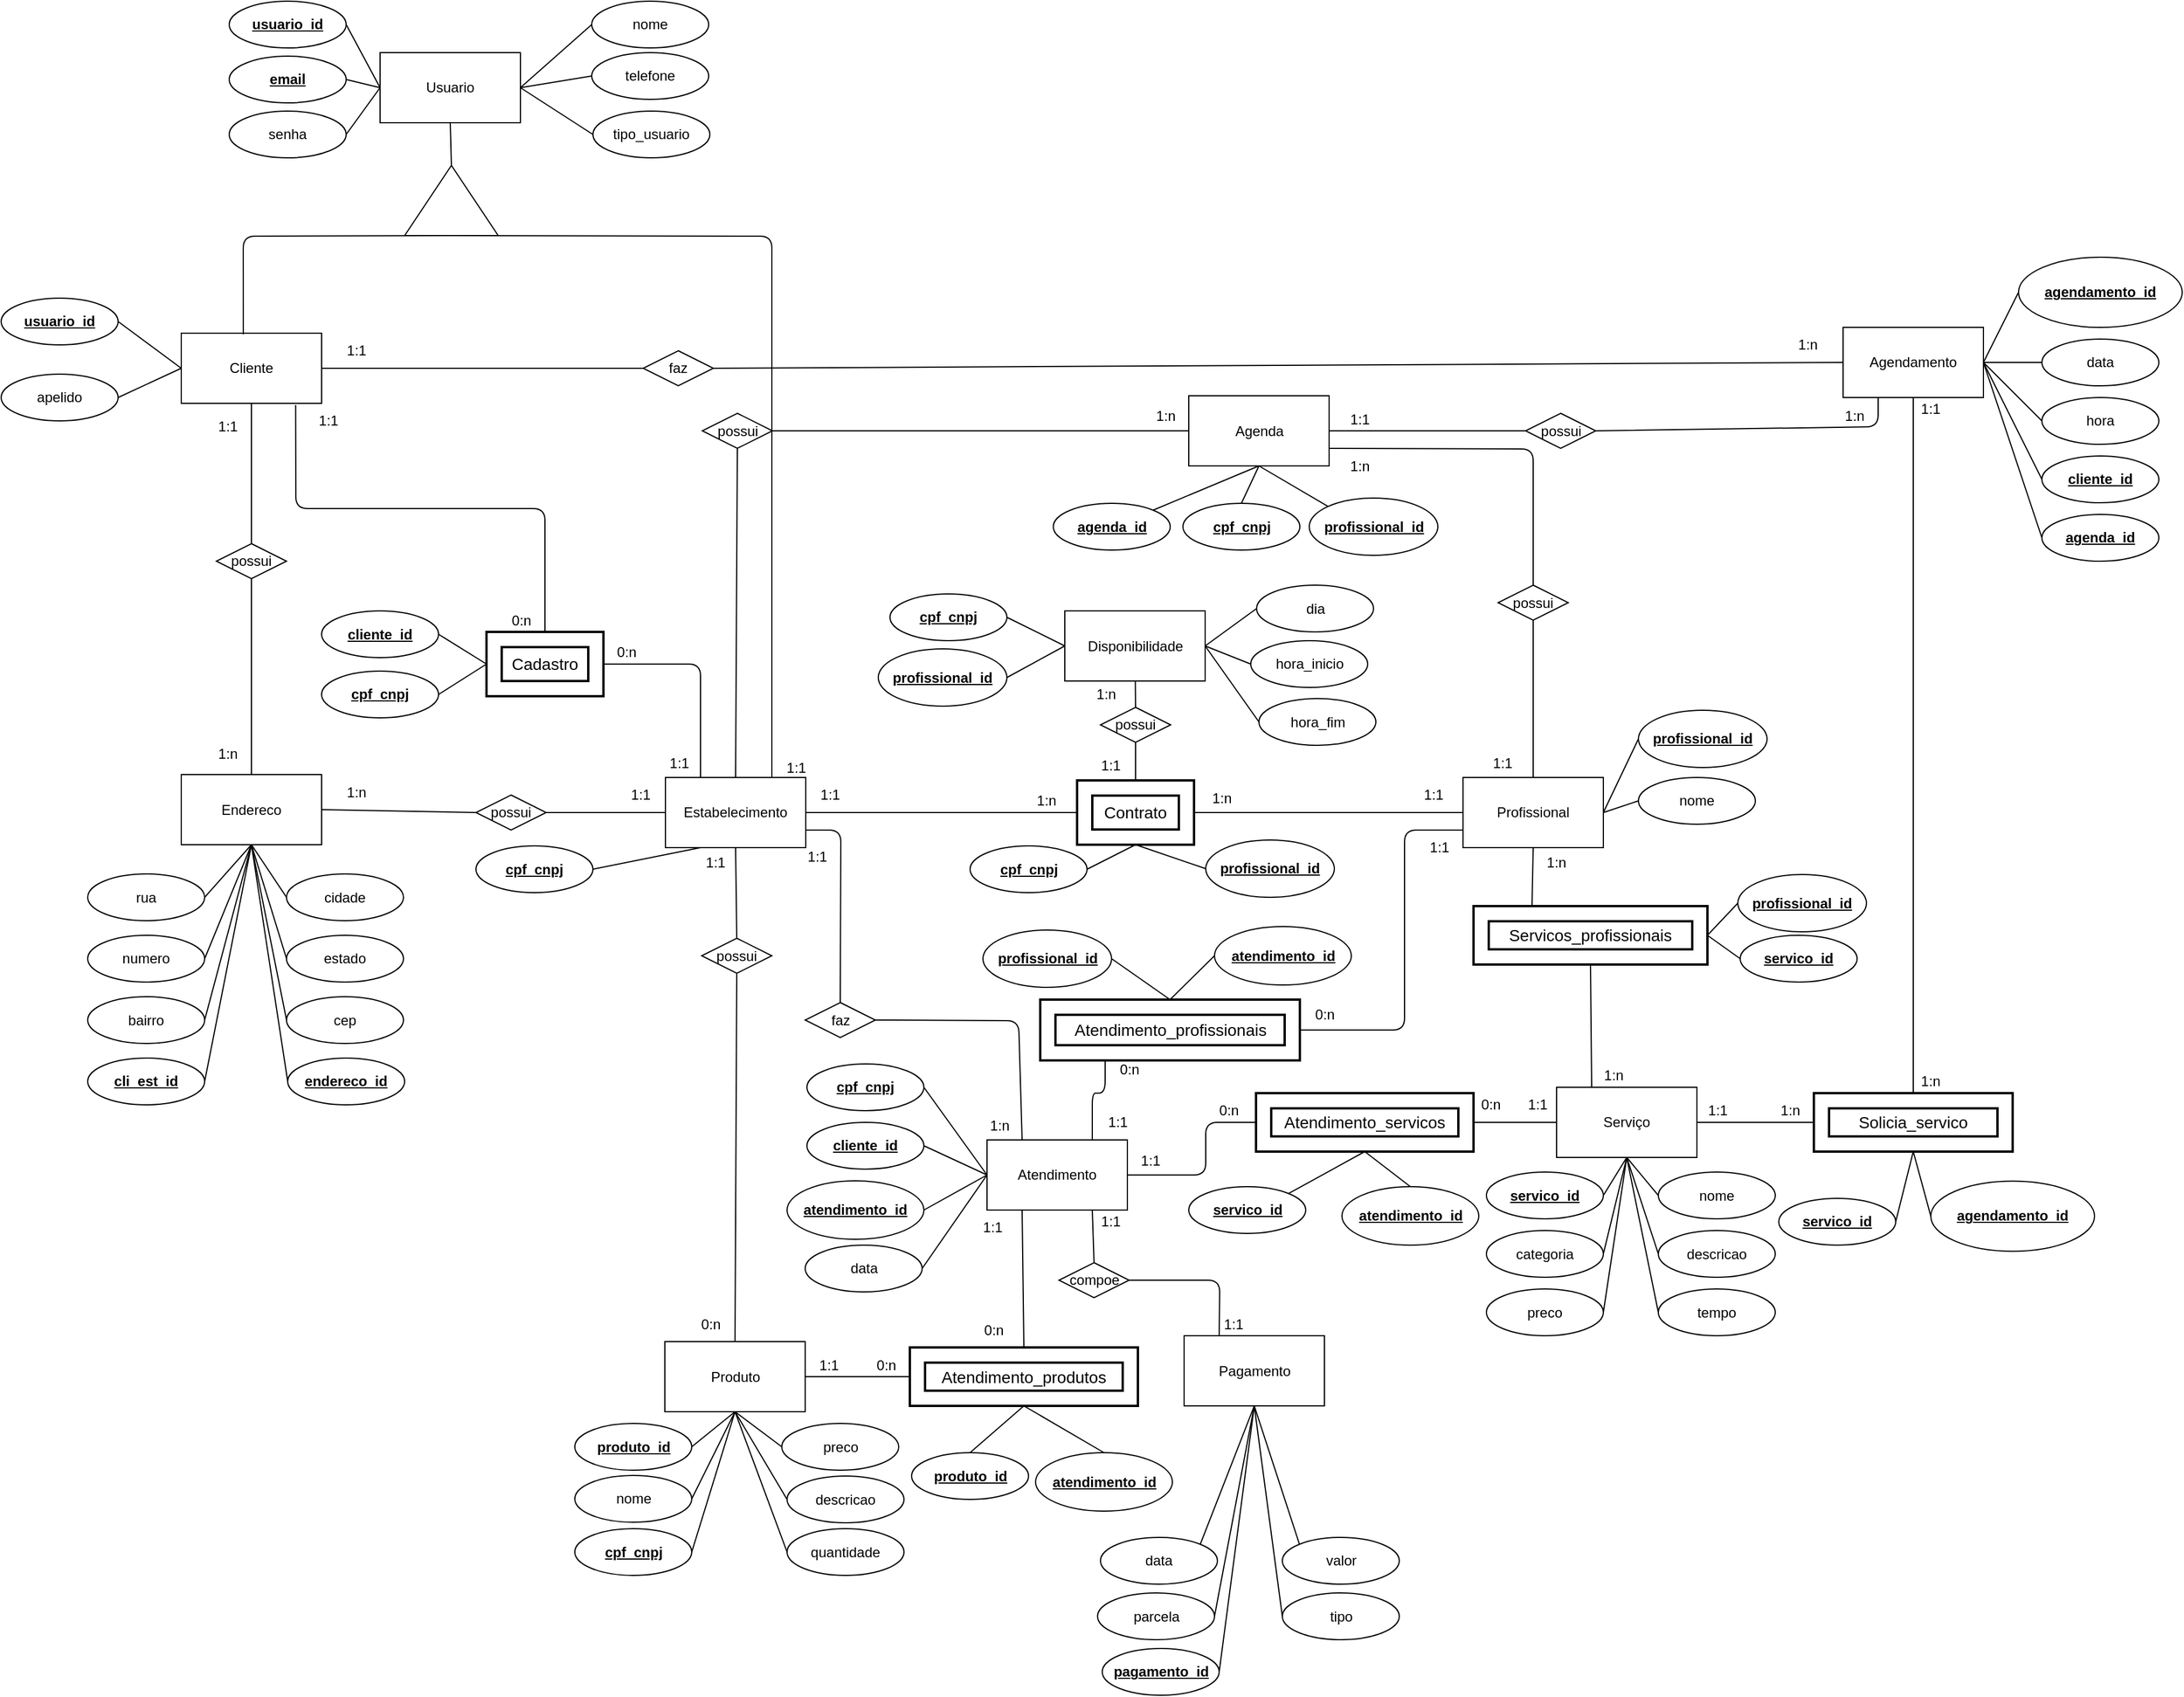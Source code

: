 <mxfile version="12.0.0" type="device" pages="1"><diagram id="aQD80Ql4jMY2Rv4eGtE2" name="Page-1"><mxGraphModel dx="2092" dy="1184" grid="1" gridSize="10" guides="1" tooltips="1" connect="1" arrows="1" fold="1" page="1" pageScale="1" pageWidth="1169" pageHeight="827" math="0" shadow="0"><root><mxCell id="0"/><mxCell id="1" parent="0"/><mxCell id="dCkcmsoxQ3INoG67xksl-1" value="Cliente" style="rounded=0;whiteSpace=wrap;html=1;" parent="1" vertex="1"><mxGeometry x="-136" y="-150" width="120" height="60" as="geometry"/></mxCell><mxCell id="dCkcmsoxQ3INoG67xksl-2" value="&lt;div&gt;Produto&lt;/div&gt;" style="rounded=0;whiteSpace=wrap;html=1;" parent="1" vertex="1"><mxGeometry x="277.5" y="712.5" width="120" height="60" as="geometry"/></mxCell><mxCell id="dCkcmsoxQ3INoG67xksl-3" value="Agendamento" style="rounded=0;whiteSpace=wrap;html=1;" parent="1" vertex="1"><mxGeometry x="1285" y="-155" width="120" height="60" as="geometry"/></mxCell><mxCell id="dCkcmsoxQ3INoG67xksl-4" value="Profissional" style="rounded=0;whiteSpace=wrap;html=1;" parent="1" vertex="1"><mxGeometry x="960" y="230" width="120" height="60" as="geometry"/></mxCell><mxCell id="dCkcmsoxQ3INoG67xksl-5" value="Estabelecimento" style="rounded=0;whiteSpace=wrap;html=1;" parent="1" vertex="1"><mxGeometry x="278" y="230" width="120" height="60" as="geometry"/></mxCell><mxCell id="dCkcmsoxQ3INoG67xksl-8" value="&lt;div&gt;apelido&lt;/div&gt;" style="ellipse;whiteSpace=wrap;html=1;" parent="1" vertex="1"><mxGeometry x="-290" y="-115" width="100" height="40" as="geometry"/></mxCell><mxCell id="dCkcmsoxQ3INoG67xksl-10" value="Endereco" style="rounded=0;whiteSpace=wrap;html=1;" parent="1" vertex="1"><mxGeometry x="-136" y="227.5" width="120" height="60" as="geometry"/></mxCell><mxCell id="dCkcmsoxQ3INoG67xksl-13" value="" style="endArrow=none;html=1;entryX=1;entryY=0.5;entryDx=0;entryDy=0;exitX=0;exitY=0.5;exitDx=0;exitDy=0;" parent="1" source="ZtFEp0C-0j6odIHY43-c-115" target="ZtFEp0C-0j6odIHY43-c-70" edge="1"><mxGeometry width="50" height="50" relative="1" as="geometry"><mxPoint x="-216" y="-130" as="sourcePoint"/><mxPoint x="-200" y="-116.5" as="targetPoint"/></mxGeometry></mxCell><mxCell id="dCkcmsoxQ3INoG67xksl-14" value="" style="endArrow=none;html=1;entryX=1;entryY=0.5;entryDx=0;entryDy=0;exitX=0;exitY=0.5;exitDx=0;exitDy=0;" parent="1" source="dCkcmsoxQ3INoG67xksl-1" target="dCkcmsoxQ3INoG67xksl-8" edge="1"><mxGeometry width="50" height="50" relative="1" as="geometry"><mxPoint x="-206" y="-120" as="sourcePoint"/><mxPoint x="-276" y="-110" as="targetPoint"/></mxGeometry></mxCell><mxCell id="dCkcmsoxQ3INoG67xksl-16" value="possui" style="rhombus;whiteSpace=wrap;html=1;" parent="1" vertex="1"><mxGeometry x="-106" y="30" width="60" height="30" as="geometry"/></mxCell><mxCell id="dCkcmsoxQ3INoG67xksl-17" value="" style="endArrow=none;html=1;entryX=0.5;entryY=1;entryDx=0;entryDy=0;exitX=0.5;exitY=0;exitDx=0;exitDy=0;" parent="1" source="dCkcmsoxQ3INoG67xksl-16" target="dCkcmsoxQ3INoG67xksl-1" edge="1"><mxGeometry width="50" height="50" relative="1" as="geometry"><mxPoint x="-76" y="87.5" as="sourcePoint"/><mxPoint x="-336" y="307.5" as="targetPoint"/></mxGeometry></mxCell><mxCell id="dCkcmsoxQ3INoG67xksl-19" value="" style="endArrow=none;html=1;entryX=0.5;entryY=1;entryDx=0;entryDy=0;exitX=0.5;exitY=0;exitDx=0;exitDy=0;" parent="1" source="dCkcmsoxQ3INoG67xksl-10" target="dCkcmsoxQ3INoG67xksl-16" edge="1"><mxGeometry width="50" height="50" relative="1" as="geometry"><mxPoint x="-146" y="167.5" as="sourcePoint"/><mxPoint x="-146" y="117.5" as="targetPoint"/></mxGeometry></mxCell><mxCell id="dCkcmsoxQ3INoG67xksl-20" value="rua" style="ellipse;whiteSpace=wrap;html=1;" parent="1" vertex="1"><mxGeometry x="-216" y="312.5" width="100" height="40" as="geometry"/></mxCell><mxCell id="dCkcmsoxQ3INoG67xksl-21" value="numero" style="ellipse;whiteSpace=wrap;html=1;" parent="1" vertex="1"><mxGeometry x="-216" y="365" width="100" height="40" as="geometry"/></mxCell><mxCell id="dCkcmsoxQ3INoG67xksl-22" value="cidade" style="ellipse;whiteSpace=wrap;html=1;" parent="1" vertex="1"><mxGeometry x="-46" y="312.5" width="100" height="40" as="geometry"/></mxCell><mxCell id="dCkcmsoxQ3INoG67xksl-23" value="bairro" style="ellipse;whiteSpace=wrap;html=1;" parent="1" vertex="1"><mxGeometry x="-216" y="417.5" width="100" height="40" as="geometry"/></mxCell><mxCell id="dCkcmsoxQ3INoG67xksl-24" value="estado" style="ellipse;whiteSpace=wrap;html=1;" parent="1" vertex="1"><mxGeometry x="-46" y="365" width="100" height="40" as="geometry"/></mxCell><mxCell id="dCkcmsoxQ3INoG67xksl-25" value="cep" style="ellipse;whiteSpace=wrap;html=1;" parent="1" vertex="1"><mxGeometry x="-46" y="417.5" width="100" height="40" as="geometry"/></mxCell><mxCell id="dCkcmsoxQ3INoG67xksl-26" value="" style="endArrow=none;html=1;exitX=0.5;exitY=1;exitDx=0;exitDy=0;entryX=1;entryY=0.5;entryDx=0;entryDy=0;" parent="1" source="dCkcmsoxQ3INoG67xksl-10" target="dCkcmsoxQ3INoG67xksl-20" edge="1"><mxGeometry width="50" height="50" relative="1" as="geometry"><mxPoint x="-66" y="237.5" as="sourcePoint"/><mxPoint x="-166" y="287.5" as="targetPoint"/></mxGeometry></mxCell><mxCell id="dCkcmsoxQ3INoG67xksl-27" value="" style="endArrow=none;html=1;entryX=1;entryY=0.5;entryDx=0;entryDy=0;exitX=0.5;exitY=1;exitDx=0;exitDy=0;" parent="1" source="dCkcmsoxQ3INoG67xksl-10" target="dCkcmsoxQ3INoG67xksl-21" edge="1"><mxGeometry width="50" height="50" relative="1" as="geometry"><mxPoint x="-66" y="297.5" as="sourcePoint"/><mxPoint x="-326" y="337.5" as="targetPoint"/></mxGeometry></mxCell><mxCell id="dCkcmsoxQ3INoG67xksl-28" value="" style="endArrow=none;html=1;entryX=1;entryY=0.5;entryDx=0;entryDy=0;exitX=0.5;exitY=1;exitDx=0;exitDy=0;" parent="1" source="dCkcmsoxQ3INoG67xksl-10" target="dCkcmsoxQ3INoG67xksl-23" edge="1"><mxGeometry width="50" height="50" relative="1" as="geometry"><mxPoint x="-66" y="297.5" as="sourcePoint"/><mxPoint x="-216" y="337.5" as="targetPoint"/></mxGeometry></mxCell><mxCell id="dCkcmsoxQ3INoG67xksl-29" value="" style="endArrow=none;html=1;entryX=0;entryY=0.5;entryDx=0;entryDy=0;exitX=0.5;exitY=1;exitDx=0;exitDy=0;" parent="1" source="dCkcmsoxQ3INoG67xksl-10" target="dCkcmsoxQ3INoG67xksl-22" edge="1"><mxGeometry width="50" height="50" relative="1" as="geometry"><mxPoint x="-66" y="297.5" as="sourcePoint"/><mxPoint x="-88" y="336.5" as="targetPoint"/></mxGeometry></mxCell><mxCell id="dCkcmsoxQ3INoG67xksl-30" value="" style="endArrow=none;html=1;exitX=0.5;exitY=1;exitDx=0;exitDy=0;entryX=0;entryY=0.5;entryDx=0;entryDy=0;" parent="1" source="dCkcmsoxQ3INoG67xksl-10" target="dCkcmsoxQ3INoG67xksl-24" edge="1"><mxGeometry width="50" height="50" relative="1" as="geometry"><mxPoint x="-66" y="297.5" as="sourcePoint"/><mxPoint x="-16" y="367.5" as="targetPoint"/></mxGeometry></mxCell><mxCell id="dCkcmsoxQ3INoG67xksl-31" value="" style="endArrow=none;html=1;entryX=0;entryY=0.5;entryDx=0;entryDy=0;exitX=0.5;exitY=1;exitDx=0;exitDy=0;" parent="1" source="dCkcmsoxQ3INoG67xksl-10" target="dCkcmsoxQ3INoG67xksl-25" edge="1"><mxGeometry width="50" height="50" relative="1" as="geometry"><mxPoint x="-66" y="297.5" as="sourcePoint"/><mxPoint x="134" y="337.5" as="targetPoint"/></mxGeometry></mxCell><mxCell id="dCkcmsoxQ3INoG67xksl-32" value="faz" style="rhombus;whiteSpace=wrap;html=1;" parent="1" vertex="1"><mxGeometry x="259" y="-135" width="60" height="30" as="geometry"/></mxCell><mxCell id="dCkcmsoxQ3INoG67xksl-33" value="" style="endArrow=none;html=1;entryX=1;entryY=0.5;entryDx=0;entryDy=0;exitX=0;exitY=0.5;exitDx=0;exitDy=0;" parent="1" source="dCkcmsoxQ3INoG67xksl-32" target="dCkcmsoxQ3INoG67xksl-1" edge="1"><mxGeometry width="50" height="50" relative="1" as="geometry"><mxPoint x="85" y="170" as="sourcePoint"/><mxPoint x="85" y="130" as="targetPoint"/></mxGeometry></mxCell><mxCell id="dCkcmsoxQ3INoG67xksl-34" value="" style="endArrow=none;html=1;entryX=1;entryY=0.5;entryDx=0;entryDy=0;exitX=0;exitY=0.5;exitDx=0;exitDy=0;" parent="1" source="dCkcmsoxQ3INoG67xksl-3" target="dCkcmsoxQ3INoG67xksl-32" edge="1"><mxGeometry width="50" height="50" relative="1" as="geometry"><mxPoint x="432" y="95" as="sourcePoint"/><mxPoint x="390" y="100" as="targetPoint"/></mxGeometry></mxCell><mxCell id="dCkcmsoxQ3INoG67xksl-35" value="possui" style="rhombus;whiteSpace=wrap;html=1;" parent="1" vertex="1"><mxGeometry x="116" y="245" width="60" height="30" as="geometry"/></mxCell><mxCell id="dCkcmsoxQ3INoG67xksl-36" value="" style="endArrow=none;html=1;entryX=1;entryY=0.5;entryDx=0;entryDy=0;exitX=0;exitY=0.5;exitDx=0;exitDy=0;" parent="1" source="dCkcmsoxQ3INoG67xksl-35" target="dCkcmsoxQ3INoG67xksl-10" edge="1"><mxGeometry width="50" height="50" relative="1" as="geometry"><mxPoint x="24" y="257.5" as="sourcePoint"/><mxPoint x="-6" y="97.5" as="targetPoint"/></mxGeometry></mxCell><mxCell id="dCkcmsoxQ3INoG67xksl-37" value="" style="endArrow=none;html=1;entryX=1;entryY=0.5;entryDx=0;entryDy=0;exitX=0;exitY=0.5;exitDx=0;exitDy=0;" parent="1" source="dCkcmsoxQ3INoG67xksl-5" target="dCkcmsoxQ3INoG67xksl-35" edge="1"><mxGeometry width="50" height="50" relative="1" as="geometry"><mxPoint x="190" y="270" as="sourcePoint"/><mxPoint x="145" y="270" as="targetPoint"/></mxGeometry></mxCell><mxCell id="dCkcmsoxQ3INoG67xksl-39" value="" style="endArrow=none;html=1;exitX=0.5;exitY=0;exitDx=0;exitDy=0;entryX=0.5;entryY=1;entryDx=0;entryDy=0;" parent="1" source="gd6ggK5B9zSBpaobP4vL-99" target="dCkcmsoxQ3INoG67xksl-3" edge="1"><mxGeometry width="50" height="50" relative="1" as="geometry"><mxPoint x="330" y="170" as="sourcePoint"/><mxPoint x="1200" y="100" as="targetPoint"/></mxGeometry></mxCell><mxCell id="dCkcmsoxQ3INoG67xksl-40" value="" style="endArrow=none;html=1;entryX=0;entryY=0.5;entryDx=0;entryDy=0;exitX=1;exitY=0.5;exitDx=0;exitDy=0;" parent="1" source="dCkcmsoxQ3INoG67xksl-41" target="gd6ggK5B9zSBpaobP4vL-99" edge="1"><mxGeometry width="50" height="50" relative="1" as="geometry"><mxPoint x="1330" y="410" as="sourcePoint"/><mxPoint x="600" y="130" as="targetPoint"/><Array as="points"/></mxGeometry></mxCell><mxCell id="dCkcmsoxQ3INoG67xksl-41" value="Serviço" style="rounded=0;whiteSpace=wrap;html=1;" parent="1" vertex="1"><mxGeometry x="1040" y="495" width="120" height="60" as="geometry"/></mxCell><mxCell id="dCkcmsoxQ3INoG67xksl-43" value="&lt;u&gt;&lt;b&gt;profissional_id&lt;/b&gt;&lt;/u&gt;" style="ellipse;whiteSpace=wrap;html=1;" parent="1" vertex="1"><mxGeometry x="1110" y="172.5" width="110" height="49" as="geometry"/></mxCell><mxCell id="dCkcmsoxQ3INoG67xksl-44" value="nome" style="ellipse;whiteSpace=wrap;html=1;" parent="1" vertex="1"><mxGeometry x="1110" y="230" width="100" height="40" as="geometry"/></mxCell><mxCell id="dCkcmsoxQ3INoG67xksl-45" value="" style="endArrow=none;html=1;entryX=1;entryY=0.5;entryDx=0;entryDy=0;exitX=0;exitY=0.5;exitDx=0;exitDy=0;" parent="1" source="dCkcmsoxQ3INoG67xksl-44" target="dCkcmsoxQ3INoG67xksl-4" edge="1"><mxGeometry width="50" height="50" relative="1" as="geometry"><mxPoint x="730" y="270" as="sourcePoint"/><mxPoint x="594" y="270" as="targetPoint"/></mxGeometry></mxCell><mxCell id="dCkcmsoxQ3INoG67xksl-46" value="" style="endArrow=none;html=1;entryX=1;entryY=0.5;entryDx=0;entryDy=0;exitX=0;exitY=0.5;exitDx=0;exitDy=0;" parent="1" source="dCkcmsoxQ3INoG67xksl-43" target="dCkcmsoxQ3INoG67xksl-4" edge="1"><mxGeometry width="50" height="50" relative="1" as="geometry"><mxPoint x="1140" y="275" as="sourcePoint"/><mxPoint x="1110" y="270" as="targetPoint"/></mxGeometry></mxCell><mxCell id="dCkcmsoxQ3INoG67xksl-47" value="Atendimento" style="rounded=0;whiteSpace=wrap;html=1;" parent="1" vertex="1"><mxGeometry x="553" y="540" width="120" height="60" as="geometry"/></mxCell><mxCell id="dCkcmsoxQ3INoG67xksl-49" value="" style="endArrow=none;html=1;entryX=1;entryY=0.5;entryDx=0;entryDy=0;exitX=0;exitY=0.5;exitDx=0;exitDy=0;" parent="1" source="ZtFEp0C-0j6odIHY43-c-9" target="dCkcmsoxQ3INoG67xksl-5" edge="1"><mxGeometry width="50" height="50" relative="1" as="geometry"><mxPoint x="730" y="270" as="sourcePoint"/><mxPoint x="594" y="270" as="targetPoint"/></mxGeometry></mxCell><mxCell id="dCkcmsoxQ3INoG67xksl-52" value="possui" style="rhombus;whiteSpace=wrap;html=1;" parent="1" vertex="1"><mxGeometry x="309" y="367.5" width="60" height="30" as="geometry"/></mxCell><mxCell id="dCkcmsoxQ3INoG67xksl-53" value="" style="endArrow=none;html=1;entryX=0.5;entryY=1;entryDx=0;entryDy=0;exitX=0.5;exitY=0;exitDx=0;exitDy=0;" parent="1" source="dCkcmsoxQ3INoG67xksl-52" target="dCkcmsoxQ3INoG67xksl-5" edge="1"><mxGeometry width="50" height="50" relative="1" as="geometry"><mxPoint x="395" y="340" as="sourcePoint"/><mxPoint x="505" y="330" as="targetPoint"/></mxGeometry></mxCell><mxCell id="dCkcmsoxQ3INoG67xksl-54" value="" style="endArrow=none;html=1;entryX=0.5;entryY=1;entryDx=0;entryDy=0;exitX=0.5;exitY=0;exitDx=0;exitDy=0;" parent="1" source="dCkcmsoxQ3INoG67xksl-2" target="dCkcmsoxQ3INoG67xksl-52" edge="1"><mxGeometry width="50" height="50" relative="1" as="geometry"><mxPoint x="645" y="330" as="sourcePoint"/><mxPoint x="515" y="340" as="targetPoint"/></mxGeometry></mxCell><mxCell id="dCkcmsoxQ3INoG67xksl-58" value="Disponibilidade" style="rounded=0;whiteSpace=wrap;html=1;" parent="1" vertex="1"><mxGeometry x="619.5" y="87.5" width="120" height="60" as="geometry"/></mxCell><mxCell id="dCkcmsoxQ3INoG67xksl-59" value="possui" style="rhombus;whiteSpace=wrap;html=1;" parent="1" vertex="1"><mxGeometry x="650" y="170" width="60" height="30" as="geometry"/></mxCell><mxCell id="dCkcmsoxQ3INoG67xksl-60" value="" style="endArrow=none;html=1;exitX=0.5;exitY=1;exitDx=0;exitDy=0;entryX=0.5;entryY=0;entryDx=0;entryDy=0;" parent="1" source="dCkcmsoxQ3INoG67xksl-59" target="ZtFEp0C-0j6odIHY43-c-9" edge="1"><mxGeometry width="50" height="50" relative="1" as="geometry"><mxPoint x="715" y="190" as="sourcePoint"/><mxPoint x="820" y="213" as="targetPoint"/></mxGeometry></mxCell><mxCell id="dCkcmsoxQ3INoG67xksl-61" value="" style="endArrow=none;html=1;entryX=0.5;entryY=0;entryDx=0;entryDy=0;" parent="1" source="dCkcmsoxQ3INoG67xksl-58" target="dCkcmsoxQ3INoG67xksl-59" edge="1"><mxGeometry width="50" height="50" relative="1" as="geometry"><mxPoint x="965" y="180" as="sourcePoint"/><mxPoint x="835" y="190" as="targetPoint"/></mxGeometry></mxCell><mxCell id="QOXsKFwI4BSxiao1NRCc-1" value="dia" style="ellipse;whiteSpace=wrap;html=1;" parent="1" vertex="1"><mxGeometry x="783.5" y="65.5" width="100" height="40" as="geometry"/></mxCell><mxCell id="QOXsKFwI4BSxiao1NRCc-2" value="hora_inicio" style="ellipse;whiteSpace=wrap;html=1;" parent="1" vertex="1"><mxGeometry x="778.5" y="113" width="100" height="40" as="geometry"/></mxCell><mxCell id="QOXsKFwI4BSxiao1NRCc-3" value="" style="endArrow=none;html=1;entryX=1;entryY=0.5;entryDx=0;entryDy=0;exitX=0;exitY=0.5;exitDx=0;exitDy=0;" parent="1" source="QOXsKFwI4BSxiao1NRCc-2" target="dCkcmsoxQ3INoG67xksl-58" edge="1"><mxGeometry width="50" height="50" relative="1" as="geometry"><mxPoint x="740" y="175" as="sourcePoint"/><mxPoint x="1110" y="165" as="targetPoint"/></mxGeometry></mxCell><mxCell id="QOXsKFwI4BSxiao1NRCc-4" value="" style="endArrow=none;html=1;entryX=1;entryY=0.5;entryDx=0;entryDy=0;exitX=0;exitY=0.5;exitDx=0;exitDy=0;" parent="1" source="QOXsKFwI4BSxiao1NRCc-1" target="dCkcmsoxQ3INoG67xksl-58" edge="1"><mxGeometry width="50" height="50" relative="1" as="geometry"><mxPoint x="1150" y="180" as="sourcePoint"/><mxPoint x="1110" y="165" as="targetPoint"/></mxGeometry></mxCell><mxCell id="QOXsKFwI4BSxiao1NRCc-7" value="produto_id" style="ellipse;whiteSpace=wrap;html=1;fontStyle=5" parent="1" vertex="1"><mxGeometry x="200.5" y="782.5" width="100" height="40" as="geometry"/></mxCell><mxCell id="QOXsKFwI4BSxiao1NRCc-8" value="nome" style="ellipse;whiteSpace=wrap;html=1;" parent="1" vertex="1"><mxGeometry x="200.5" y="827" width="100" height="40" as="geometry"/></mxCell><mxCell id="QOXsKFwI4BSxiao1NRCc-9" value="preco" style="ellipse;whiteSpace=wrap;html=1;" parent="1" vertex="1"><mxGeometry x="377.5" y="782.5" width="100" height="40" as="geometry"/></mxCell><mxCell id="QOXsKFwI4BSxiao1NRCc-10" value="descricao" style="ellipse;whiteSpace=wrap;html=1;" parent="1" vertex="1"><mxGeometry x="382" y="827.5" width="100" height="40" as="geometry"/></mxCell><mxCell id="QOXsKFwI4BSxiao1NRCc-11" value="servico_id" style="ellipse;whiteSpace=wrap;html=1;fontStyle=5" parent="1" vertex="1"><mxGeometry x="980" y="567.5" width="100" height="40" as="geometry"/></mxCell><mxCell id="QOXsKFwI4BSxiao1NRCc-12" value="categoria" style="ellipse;whiteSpace=wrap;html=1;" parent="1" vertex="1"><mxGeometry x="980" y="617.5" width="100" height="40" as="geometry"/></mxCell><mxCell id="QOXsKFwI4BSxiao1NRCc-15" value="" style="endArrow=none;html=1;entryX=0.5;entryY=1;entryDx=0;entryDy=0;exitX=1;exitY=0.5;exitDx=0;exitDy=0;" parent="1" source="QOXsKFwI4BSxiao1NRCc-7" target="dCkcmsoxQ3INoG67xksl-2" edge="1"><mxGeometry width="50" height="50" relative="1" as="geometry"><mxPoint x="347.5" y="812.5" as="sourcePoint"/><mxPoint x="167.5" y="882.5" as="targetPoint"/></mxGeometry></mxCell><mxCell id="QOXsKFwI4BSxiao1NRCc-16" value="" style="endArrow=none;html=1;entryX=0.5;entryY=1;entryDx=0;entryDy=0;exitX=1;exitY=0.5;exitDx=0;exitDy=0;" parent="1" source="QOXsKFwI4BSxiao1NRCc-8" target="dCkcmsoxQ3INoG67xksl-2" edge="1"><mxGeometry width="50" height="50" relative="1" as="geometry"><mxPoint x="310.5" y="812.5" as="sourcePoint"/><mxPoint x="347.5" y="782.5" as="targetPoint"/></mxGeometry></mxCell><mxCell id="QOXsKFwI4BSxiao1NRCc-17" value="" style="endArrow=none;html=1;entryX=0.5;entryY=1;entryDx=0;entryDy=0;exitX=0;exitY=0.5;exitDx=0;exitDy=0;" parent="1" source="QOXsKFwI4BSxiao1NRCc-10" target="dCkcmsoxQ3INoG67xksl-2" edge="1"><mxGeometry width="50" height="50" relative="1" as="geometry"><mxPoint x="310.5" y="877.5" as="sourcePoint"/><mxPoint x="347.5" y="782.5" as="targetPoint"/></mxGeometry></mxCell><mxCell id="QOXsKFwI4BSxiao1NRCc-18" value="" style="endArrow=none;html=1;entryX=0.5;entryY=1;entryDx=0;entryDy=0;exitX=0;exitY=0.5;exitDx=0;exitDy=0;" parent="1" source="QOXsKFwI4BSxiao1NRCc-9" target="dCkcmsoxQ3INoG67xksl-2" edge="1"><mxGeometry width="50" height="50" relative="1" as="geometry"><mxPoint x="387.5" y="877.5" as="sourcePoint"/><mxPoint x="347.5" y="782.5" as="targetPoint"/></mxGeometry></mxCell><mxCell id="QOXsKFwI4BSxiao1NRCc-19" value="nome" style="ellipse;whiteSpace=wrap;html=1;" parent="1" vertex="1"><mxGeometry x="1127" y="567.5" width="100" height="40" as="geometry"/></mxCell><mxCell id="QOXsKFwI4BSxiao1NRCc-20" value="descricao" style="ellipse;whiteSpace=wrap;html=1;" parent="1" vertex="1"><mxGeometry x="1127" y="617.5" width="100" height="40" as="geometry"/></mxCell><mxCell id="QOXsKFwI4BSxiao1NRCc-21" value="preco" style="ellipse;whiteSpace=wrap;html=1;" parent="1" vertex="1"><mxGeometry x="980" y="667.5" width="100" height="40" as="geometry"/></mxCell><mxCell id="QOXsKFwI4BSxiao1NRCc-22" value="" style="endArrow=none;html=1;entryX=1;entryY=0.5;entryDx=0;entryDy=0;exitX=0.5;exitY=1;exitDx=0;exitDy=0;" parent="1" source="dCkcmsoxQ3INoG67xksl-41" target="QOXsKFwI4BSxiao1NRCc-11" edge="1"><mxGeometry width="50" height="50" relative="1" as="geometry"><mxPoint x="1110" y="587.5" as="sourcePoint"/><mxPoint x="980" y="465" as="targetPoint"/></mxGeometry></mxCell><mxCell id="QOXsKFwI4BSxiao1NRCc-23" value="" style="endArrow=none;html=1;entryX=1;entryY=0.5;entryDx=0;entryDy=0;exitX=0.5;exitY=1;exitDx=0;exitDy=0;" parent="1" source="dCkcmsoxQ3INoG67xksl-41" target="QOXsKFwI4BSxiao1NRCc-12" edge="1"><mxGeometry width="50" height="50" relative="1" as="geometry"><mxPoint x="1117" y="567.5" as="sourcePoint"/><mxPoint x="1090" y="597.5" as="targetPoint"/></mxGeometry></mxCell><mxCell id="QOXsKFwI4BSxiao1NRCc-24" value="" style="endArrow=none;html=1;entryX=1;entryY=0.5;entryDx=0;entryDy=0;exitX=0.5;exitY=1;exitDx=0;exitDy=0;" parent="1" source="dCkcmsoxQ3INoG67xksl-41" target="QOXsKFwI4BSxiao1NRCc-21" edge="1"><mxGeometry width="50" height="50" relative="1" as="geometry"><mxPoint x="1117" y="567.5" as="sourcePoint"/><mxPoint x="1090" y="662.5" as="targetPoint"/></mxGeometry></mxCell><mxCell id="QOXsKFwI4BSxiao1NRCc-25" value="" style="endArrow=none;html=1;entryX=0;entryY=0.5;entryDx=0;entryDy=0;exitX=0.5;exitY=1;exitDx=0;exitDy=0;" parent="1" source="dCkcmsoxQ3INoG67xksl-41" target="QOXsKFwI4BSxiao1NRCc-20" edge="1"><mxGeometry width="50" height="50" relative="1" as="geometry"><mxPoint x="1117" y="567.5" as="sourcePoint"/><mxPoint x="1117" y="697.5" as="targetPoint"/></mxGeometry></mxCell><mxCell id="QOXsKFwI4BSxiao1NRCc-26" value="" style="endArrow=none;html=1;entryX=0;entryY=0.5;entryDx=0;entryDy=0;exitX=0.5;exitY=1;exitDx=0;exitDy=0;" parent="1" source="dCkcmsoxQ3INoG67xksl-41" target="QOXsKFwI4BSxiao1NRCc-19" edge="1"><mxGeometry width="50" height="50" relative="1" as="geometry"><mxPoint x="1117" y="567.5" as="sourcePoint"/><mxPoint x="1137" y="667.5" as="targetPoint"/></mxGeometry></mxCell><mxCell id="QOXsKFwI4BSxiao1NRCc-28" value="" style="endArrow=none;html=1;entryX=0.5;entryY=1;entryDx=0;entryDy=0;exitX=0.25;exitY=0;exitDx=0;exitDy=0;" parent="1" source="ZtFEp0C-0j6odIHY43-c-32" target="dCkcmsoxQ3INoG67xksl-4" edge="1"><mxGeometry width="50" height="50" relative="1" as="geometry"><mxPoint x="1020" y="362.5" as="sourcePoint"/><mxPoint x="930" y="357.5" as="targetPoint"/></mxGeometry></mxCell><mxCell id="QOXsKFwI4BSxiao1NRCc-29" value="" style="endArrow=none;html=1;exitX=0.25;exitY=0;exitDx=0;exitDy=0;entryX=0.5;entryY=1;entryDx=0;entryDy=0;" parent="1" source="dCkcmsoxQ3INoG67xksl-41" target="ZtFEp0C-0j6odIHY43-c-32" edge="1"><mxGeometry width="50" height="50" relative="1" as="geometry"><mxPoint x="1057" y="327.5" as="sourcePoint"/><mxPoint x="1020" y="392.5" as="targetPoint"/></mxGeometry></mxCell><mxCell id="FHpKHStV1WeDWckWewyh-1" value="tempo" style="ellipse;whiteSpace=wrap;html=1;" parent="1" vertex="1"><mxGeometry x="1127" y="667.5" width="100" height="40" as="geometry"/></mxCell><mxCell id="FHpKHStV1WeDWckWewyh-3" value="" style="endArrow=none;html=1;entryX=0;entryY=0.5;entryDx=0;entryDy=0;exitX=0.5;exitY=1;exitDx=0;exitDy=0;" parent="1" source="dCkcmsoxQ3INoG67xksl-41" target="FHpKHStV1WeDWckWewyh-1" edge="1"><mxGeometry width="50" height="50" relative="1" as="geometry"><mxPoint x="1117" y="567.5" as="sourcePoint"/><mxPoint x="1090" y="697.5" as="targetPoint"/></mxGeometry></mxCell><mxCell id="gd6ggK5B9zSBpaobP4vL-2" value="hora_fim" style="ellipse;whiteSpace=wrap;html=1;" parent="1" vertex="1"><mxGeometry x="785.5" y="162.5" width="100" height="40" as="geometry"/></mxCell><mxCell id="gd6ggK5B9zSBpaobP4vL-5" value="" style="endArrow=none;html=1;entryX=1;entryY=0.5;entryDx=0;entryDy=0;exitX=0;exitY=0.5;exitDx=0;exitDy=0;" parent="1" source="gd6ggK5B9zSBpaobP4vL-2" target="dCkcmsoxQ3INoG67xksl-58" edge="1"><mxGeometry width="50" height="50" relative="1" as="geometry"><mxPoint x="1140" y="170" as="sourcePoint"/><mxPoint x="1110" y="180" as="targetPoint"/></mxGeometry></mxCell><mxCell id="gd6ggK5B9zSBpaobP4vL-6" value="faz" style="rhombus;whiteSpace=wrap;html=1;" parent="1" vertex="1"><mxGeometry x="397.5" y="422.5" width="60" height="30" as="geometry"/></mxCell><mxCell id="gd6ggK5B9zSBpaobP4vL-7" value="" style="endArrow=none;html=1;entryX=1;entryY=0.75;entryDx=0;entryDy=0;exitX=0.5;exitY=0;exitDx=0;exitDy=0;" parent="1" source="gd6ggK5B9zSBpaobP4vL-6" target="dCkcmsoxQ3INoG67xksl-5" edge="1"><mxGeometry width="50" height="50" relative="1" as="geometry"><mxPoint x="535" y="330" as="sourcePoint"/><mxPoint x="448" y="300" as="targetPoint"/><Array as="points"><mxPoint x="428" y="275"/></Array></mxGeometry></mxCell><mxCell id="gd6ggK5B9zSBpaobP4vL-8" value="" style="endArrow=none;html=1;entryX=1;entryY=0.5;entryDx=0;entryDy=0;exitX=0.25;exitY=0;exitDx=0;exitDy=0;" parent="1" source="dCkcmsoxQ3INoG67xksl-47" target="gd6ggK5B9zSBpaobP4vL-6" edge="1"><mxGeometry width="50" height="50" relative="1" as="geometry"><mxPoint x="755" y="331.5" as="sourcePoint"/><mxPoint x="723" y="300" as="targetPoint"/><Array as="points"><mxPoint x="580" y="438"/></Array></mxGeometry></mxCell><mxCell id="gd6ggK5B9zSBpaobP4vL-10" value="" style="endArrow=none;html=1;entryX=0.5;entryY=0;entryDx=0;entryDy=0;exitX=0.25;exitY=1;exitDx=0;exitDy=0;" parent="1" source="dCkcmsoxQ3INoG67xksl-47" target="Zt1eq0UAhkzwDlNINvme-8" edge="1"><mxGeometry width="50" height="50" relative="1" as="geometry"><mxPoint x="839.96" y="390" as="sourcePoint"/><mxPoint x="798" y="360" as="targetPoint"/></mxGeometry></mxCell><mxCell id="gd6ggK5B9zSBpaobP4vL-11" value="" style="endArrow=none;html=1;entryX=0;entryY=0.5;entryDx=0;entryDy=0;exitX=1;exitY=0.5;exitDx=0;exitDy=0;" parent="1" source="dCkcmsoxQ3INoG67xksl-2" target="Zt1eq0UAhkzwDlNINvme-8" edge="1"><mxGeometry width="50" height="50" relative="1" as="geometry"><mxPoint x="586" y="667.5" as="sourcePoint"/><mxPoint x="477.5" y="742.5" as="targetPoint"/></mxGeometry></mxCell><mxCell id="gd6ggK5B9zSBpaobP4vL-13" value="" style="endArrow=none;html=1;entryX=1;entryY=0.5;entryDx=0;entryDy=0;exitX=0;exitY=0.5;exitDx=0;exitDy=0;" parent="1" source="ZtFEp0C-0j6odIHY43-c-38" target="dCkcmsoxQ3INoG67xksl-47" edge="1"><mxGeometry width="50" height="50" relative="1" as="geometry"><mxPoint x="866.5" y="525" as="sourcePoint"/><mxPoint x="816.5" y="462.5" as="targetPoint"/><Array as="points"><mxPoint x="740" y="525"/><mxPoint x="740" y="570"/></Array></mxGeometry></mxCell><mxCell id="gd6ggK5B9zSBpaobP4vL-14" value="" style="endArrow=none;html=1;entryX=1;entryY=0.5;entryDx=0;entryDy=0;exitX=0;exitY=0.5;exitDx=0;exitDy=0;" parent="1" source="dCkcmsoxQ3INoG67xksl-41" target="ZtFEp0C-0j6odIHY43-c-38" edge="1"><mxGeometry width="50" height="50" relative="1" as="geometry"><mxPoint x="1057" y="456.5" as="sourcePoint"/><mxPoint x="1010" y="522.5" as="targetPoint"/></mxGeometry></mxCell><mxCell id="gd6ggK5B9zSBpaobP4vL-17" value="&lt;u&gt;&lt;b&gt;atendimento_id&lt;/b&gt;&lt;/u&gt;" style="ellipse;whiteSpace=wrap;html=1;" parent="1" vertex="1"><mxGeometry x="382" y="575" width="117" height="50" as="geometry"/></mxCell><mxCell id="gd6ggK5B9zSBpaobP4vL-18" value="" style="endArrow=none;html=1;entryX=1;entryY=0.5;entryDx=0;entryDy=0;exitX=0;exitY=0.5;exitDx=0;exitDy=0;" parent="1" source="dCkcmsoxQ3INoG67xksl-47" target="gd6ggK5B9zSBpaobP4vL-17" edge="1"><mxGeometry width="50" height="50" relative="1" as="geometry"><mxPoint x="853.5" y="407.5" as="sourcePoint"/><mxPoint x="831.5" y="407.5" as="targetPoint"/></mxGeometry></mxCell><mxCell id="gd6ggK5B9zSBpaobP4vL-24" value="" style="endArrow=none;html=1;entryX=0.75;entryY=0;entryDx=0;entryDy=0;exitX=0.25;exitY=1;exitDx=0;exitDy=0;" parent="1" source="ZtFEp0C-0j6odIHY43-c-43" target="dCkcmsoxQ3INoG67xksl-47" edge="1"><mxGeometry width="50" height="50" relative="1" as="geometry"><mxPoint x="898.5" y="335" as="sourcePoint"/><mxPoint x="702" y="462.5" as="targetPoint"/><Array as="points"><mxPoint x="654" y="500"/><mxPoint x="643" y="500"/></Array></mxGeometry></mxCell><mxCell id="gd6ggK5B9zSBpaobP4vL-25" value="" style="endArrow=none;html=1;exitX=0;exitY=0.75;exitDx=0;exitDy=0;entryX=1;entryY=0.5;entryDx=0;entryDy=0;" parent="1" source="dCkcmsoxQ3INoG67xksl-4" target="ZtFEp0C-0j6odIHY43-c-43" edge="1"><mxGeometry width="50" height="50" relative="1" as="geometry"><mxPoint x="908.5" y="345" as="sourcePoint"/><mxPoint x="928.5" y="320" as="targetPoint"/><Array as="points"><mxPoint x="910" y="275"/><mxPoint x="910" y="446"/></Array></mxGeometry></mxCell><mxCell id="gd6ggK5B9zSBpaobP4vL-26" value="Agenda" style="rounded=0;whiteSpace=wrap;html=1;" parent="1" vertex="1"><mxGeometry x="725.5" y="-96.5" width="120" height="60" as="geometry"/></mxCell><mxCell id="gd6ggK5B9zSBpaobP4vL-27" value="1:n" style="text;html=1;strokeColor=none;fillColor=none;align=center;verticalAlign=middle;whiteSpace=wrap;rounded=0;" parent="1" vertex="1"><mxGeometry x="-116" y="200" width="40" height="20" as="geometry"/></mxCell><mxCell id="gd6ggK5B9zSBpaobP4vL-28" value="1:1" style="text;html=1;strokeColor=none;fillColor=none;align=center;verticalAlign=middle;whiteSpace=wrap;rounded=0;" parent="1" vertex="1"><mxGeometry x="-116" y="-80" width="40" height="20" as="geometry"/></mxCell><mxCell id="gd6ggK5B9zSBpaobP4vL-29" value="data" style="ellipse;whiteSpace=wrap;html=1;" parent="1" vertex="1"><mxGeometry x="1455" y="-145" width="100" height="40" as="geometry"/></mxCell><mxCell id="gd6ggK5B9zSBpaobP4vL-30" value="hora" style="ellipse;whiteSpace=wrap;html=1;" parent="1" vertex="1"><mxGeometry x="1455" y="-95" width="100" height="40" as="geometry"/></mxCell><mxCell id="gd6ggK5B9zSBpaobP4vL-31" value="" style="endArrow=none;html=1;entryX=1;entryY=0.5;entryDx=0;entryDy=0;exitX=0;exitY=0.5;exitDx=0;exitDy=0;" parent="1" source="gd6ggK5B9zSBpaobP4vL-29" target="dCkcmsoxQ3INoG67xksl-3" edge="1"><mxGeometry width="50" height="50" relative="1" as="geometry"><mxPoint x="1145" y="-15" as="sourcePoint"/><mxPoint x="1095" as="targetPoint"/></mxGeometry></mxCell><mxCell id="gd6ggK5B9zSBpaobP4vL-32" value="" style="endArrow=none;html=1;entryX=1;entryY=0.5;entryDx=0;entryDy=0;exitX=0;exitY=0.5;exitDx=0;exitDy=0;" parent="1" source="gd6ggK5B9zSBpaobP4vL-30" target="dCkcmsoxQ3INoG67xksl-3" edge="1"><mxGeometry width="50" height="50" relative="1" as="geometry"><mxPoint x="1475" y="-125" as="sourcePoint"/><mxPoint x="1415" y="-115" as="targetPoint"/></mxGeometry></mxCell><mxCell id="gd6ggK5B9zSBpaobP4vL-33" value="&lt;u&gt;&lt;b&gt;agendamento_id&lt;/b&gt;&lt;/u&gt;" style="ellipse;whiteSpace=wrap;html=1;" parent="1" vertex="1"><mxGeometry x="1435" y="-215" width="140" height="60" as="geometry"/></mxCell><mxCell id="gd6ggK5B9zSBpaobP4vL-34" value="" style="endArrow=none;html=1;entryX=1;entryY=0.5;entryDx=0;entryDy=0;exitX=0;exitY=0.5;exitDx=0;exitDy=0;" parent="1" source="gd6ggK5B9zSBpaobP4vL-33" target="dCkcmsoxQ3INoG67xksl-3" edge="1"><mxGeometry width="50" height="50" relative="1" as="geometry"><mxPoint x="1155" y="-75" as="sourcePoint"/><mxPoint x="1415" y="-185" as="targetPoint"/></mxGeometry></mxCell><mxCell id="gd6ggK5B9zSBpaobP4vL-35" value="Pagamento" style="rounded=0;whiteSpace=wrap;html=1;" parent="1" vertex="1"><mxGeometry x="721.5" y="707.5" width="120" height="60" as="geometry"/></mxCell><mxCell id="gd6ggK5B9zSBpaobP4vL-36" value="compoe" style="rhombus;whiteSpace=wrap;html=1;" parent="1" vertex="1"><mxGeometry x="614.5" y="645" width="60" height="30" as="geometry"/></mxCell><mxCell id="gd6ggK5B9zSBpaobP4vL-39" value="" style="endArrow=none;html=1;entryX=0.75;entryY=1;entryDx=0;entryDy=0;exitX=0.5;exitY=0;exitDx=0;exitDy=0;" parent="1" source="gd6ggK5B9zSBpaobP4vL-36" target="dCkcmsoxQ3INoG67xksl-47" edge="1"><mxGeometry width="50" height="50" relative="1" as="geometry"><mxPoint x="627" y="505" as="sourcePoint"/><mxPoint x="681" y="477.5" as="targetPoint"/></mxGeometry></mxCell><mxCell id="gd6ggK5B9zSBpaobP4vL-40" value="" style="endArrow=none;html=1;entryX=1;entryY=0.5;entryDx=0;entryDy=0;exitX=0.25;exitY=0;exitDx=0;exitDy=0;" parent="1" source="gd6ggK5B9zSBpaobP4vL-35" target="gd6ggK5B9zSBpaobP4vL-36" edge="1"><mxGeometry width="50" height="50" relative="1" as="geometry"><mxPoint x="799" y="595" as="sourcePoint"/><mxPoint x="784.5" y="615" as="targetPoint"/><Array as="points"><mxPoint x="752" y="660"/></Array></mxGeometry></mxCell><mxCell id="gd6ggK5B9zSBpaobP4vL-41" value="data" style="ellipse;whiteSpace=wrap;html=1;" parent="1" vertex="1"><mxGeometry x="650" y="880" width="100" height="40" as="geometry"/></mxCell><mxCell id="gd6ggK5B9zSBpaobP4vL-42" value="" style="endArrow=none;html=1;entryX=0.5;entryY=1;entryDx=0;entryDy=0;exitX=1;exitY=0;exitDx=0;exitDy=0;" parent="1" source="gd6ggK5B9zSBpaobP4vL-41" target="gd6ggK5B9zSBpaobP4vL-35" edge="1"><mxGeometry width="50" height="50" relative="1" as="geometry"><mxPoint x="791.5" y="717.5" as="sourcePoint"/><mxPoint x="791.5" y="702.5" as="targetPoint"/></mxGeometry></mxCell><mxCell id="gd6ggK5B9zSBpaobP4vL-43" value="valor" style="ellipse;whiteSpace=wrap;html=1;" parent="1" vertex="1"><mxGeometry x="805.5" y="880" width="100" height="40" as="geometry"/></mxCell><mxCell id="gd6ggK5B9zSBpaobP4vL-44" value="" style="endArrow=none;html=1;entryX=0.5;entryY=1;entryDx=0;entryDy=0;exitX=0;exitY=0;exitDx=0;exitDy=0;" parent="1" source="gd6ggK5B9zSBpaobP4vL-43" target="gd6ggK5B9zSBpaobP4vL-35" edge="1"><mxGeometry width="50" height="50" relative="1" as="geometry"><mxPoint x="707.5" y="937.5" as="sourcePoint"/><mxPoint x="791.5" y="777.5" as="targetPoint"/></mxGeometry></mxCell><mxCell id="gd6ggK5B9zSBpaobP4vL-45" value="parcela" style="ellipse;whiteSpace=wrap;html=1;" parent="1" vertex="1"><mxGeometry x="647.5" y="927.5" width="100" height="40" as="geometry"/></mxCell><mxCell id="gd6ggK5B9zSBpaobP4vL-46" value="tipo" style="ellipse;whiteSpace=wrap;html=1;" parent="1" vertex="1"><mxGeometry x="805.5" y="927.5" width="100" height="40" as="geometry"/></mxCell><mxCell id="gd6ggK5B9zSBpaobP4vL-47" value="" style="endArrow=none;html=1;exitX=1;exitY=0.5;exitDx=0;exitDy=0;entryX=0.5;entryY=1;entryDx=0;entryDy=0;" parent="1" source="gd6ggK5B9zSBpaobP4vL-45" target="gd6ggK5B9zSBpaobP4vL-35" edge="1"><mxGeometry width="50" height="50" relative="1" as="geometry"><mxPoint x="707.5" y="937.5" as="sourcePoint"/><mxPoint x="784.5" y="772.5" as="targetPoint"/></mxGeometry></mxCell><mxCell id="gd6ggK5B9zSBpaobP4vL-48" value="" style="endArrow=none;html=1;exitX=0;exitY=0.5;exitDx=0;exitDy=0;entryX=0.5;entryY=1;entryDx=0;entryDy=0;" parent="1" source="gd6ggK5B9zSBpaobP4vL-46" target="gd6ggK5B9zSBpaobP4vL-35" edge="1"><mxGeometry width="50" height="50" relative="1" as="geometry"><mxPoint x="757.5" y="1002.5" as="sourcePoint"/><mxPoint x="791.5" y="777.5" as="targetPoint"/></mxGeometry></mxCell><mxCell id="gd6ggK5B9zSBpaobP4vL-49" value="&lt;u&gt;&lt;b&gt;pagamento_id&lt;/b&gt;&lt;/u&gt;" style="ellipse;whiteSpace=wrap;html=1;" parent="1" vertex="1"><mxGeometry x="651.5" y="975" width="100" height="40" as="geometry"/></mxCell><mxCell id="gd6ggK5B9zSBpaobP4vL-50" value="" style="endArrow=none;html=1;exitX=1;exitY=0.5;exitDx=0;exitDy=0;entryX=0.5;entryY=1;entryDx=0;entryDy=0;" parent="1" source="gd6ggK5B9zSBpaobP4vL-49" target="gd6ggK5B9zSBpaobP4vL-35" edge="1"><mxGeometry width="50" height="50" relative="1" as="geometry"><mxPoint x="757.5" y="1002.5" as="sourcePoint"/><mxPoint x="791.5" y="777.5" as="targetPoint"/></mxGeometry></mxCell><mxCell id="gd6ggK5B9zSBpaobP4vL-51" value="possui" style="rhombus;whiteSpace=wrap;html=1;" parent="1" vertex="1"><mxGeometry x="1013.5" y="-81.5" width="60" height="30" as="geometry"/></mxCell><mxCell id="gd6ggK5B9zSBpaobP4vL-52" value="" style="endArrow=none;html=1;entryX=1;entryY=0.5;entryDx=0;entryDy=0;exitX=0;exitY=0.5;exitDx=0;exitDy=0;" parent="1" source="gd6ggK5B9zSBpaobP4vL-51" target="gd6ggK5B9zSBpaobP4vL-26" edge="1"><mxGeometry width="50" height="50" relative="1" as="geometry"><mxPoint x="1140" y="130" as="sourcePoint"/><mxPoint x="1090" y="145" as="targetPoint"/></mxGeometry></mxCell><mxCell id="gd6ggK5B9zSBpaobP4vL-53" value="" style="endArrow=none;html=1;entryX=1;entryY=0.5;entryDx=0;entryDy=0;exitX=0.25;exitY=1;exitDx=0;exitDy=0;" parent="1" source="dCkcmsoxQ3INoG67xksl-3" target="gd6ggK5B9zSBpaobP4vL-51" edge="1"><mxGeometry width="50" height="50" relative="1" as="geometry"><mxPoint x="1006.5" y="80" as="sourcePoint"/><mxPoint x="850" y="80" as="targetPoint"/><Array as="points"><mxPoint x="1315" y="-70"/></Array></mxGeometry></mxCell><mxCell id="gd6ggK5B9zSBpaobP4vL-54" value="1:1" style="text;html=1;strokeColor=none;fillColor=none;align=center;verticalAlign=middle;whiteSpace=wrap;rounded=0;" parent="1" vertex="1"><mxGeometry x="-6" y="-145" width="40" height="20" as="geometry"/></mxCell><mxCell id="gd6ggK5B9zSBpaobP4vL-55" value="1:n" style="text;html=1;strokeColor=none;fillColor=none;align=center;verticalAlign=middle;whiteSpace=wrap;rounded=0;" parent="1" vertex="1"><mxGeometry x="1235" y="-150" width="40" height="20" as="geometry"/></mxCell><mxCell id="gd6ggK5B9zSBpaobP4vL-56" value="1:1" style="text;html=1;strokeColor=none;fillColor=none;align=center;verticalAlign=middle;whiteSpace=wrap;rounded=0;" parent="1" vertex="1"><mxGeometry x="1340" y="-95" width="40" height="20" as="geometry"/></mxCell><mxCell id="gd6ggK5B9zSBpaobP4vL-57" value="1:1" style="text;html=1;strokeColor=none;fillColor=none;align=center;verticalAlign=middle;whiteSpace=wrap;rounded=0;" parent="1" vertex="1"><mxGeometry x="1158" y="505" width="40" height="20" as="geometry"/></mxCell><mxCell id="gd6ggK5B9zSBpaobP4vL-58" value="1:n" style="text;html=1;strokeColor=none;fillColor=none;align=center;verticalAlign=middle;whiteSpace=wrap;rounded=0;" parent="1" vertex="1"><mxGeometry x="1069" y="475" width="40" height="20" as="geometry"/></mxCell><mxCell id="gd6ggK5B9zSBpaobP4vL-59" value="1:n" style="text;html=1;strokeColor=none;fillColor=none;align=center;verticalAlign=middle;whiteSpace=wrap;rounded=0;" parent="1" vertex="1"><mxGeometry x="1020" y="292.5" width="40" height="20" as="geometry"/></mxCell><mxCell id="gd6ggK5B9zSBpaobP4vL-60" value="1:1" style="text;html=1;strokeColor=none;fillColor=none;align=center;verticalAlign=middle;whiteSpace=wrap;rounded=0;" parent="1" vertex="1"><mxGeometry x="638.5" y="210" width="40" height="20" as="geometry"/></mxCell><mxCell id="gd6ggK5B9zSBpaobP4vL-61" value="1:n" style="text;html=1;strokeColor=none;fillColor=none;align=center;verticalAlign=middle;whiteSpace=wrap;rounded=0;" parent="1" vertex="1"><mxGeometry x="634.5" y="149" width="40" height="20" as="geometry"/></mxCell><mxCell id="gd6ggK5B9zSBpaobP4vL-62" value="1:1" style="text;html=1;strokeColor=none;fillColor=none;align=center;verticalAlign=middle;whiteSpace=wrap;rounded=0;" parent="1" vertex="1"><mxGeometry x="399" y="235" width="40" height="20" as="geometry"/></mxCell><mxCell id="gd6ggK5B9zSBpaobP4vL-63" value="1:1" style="text;html=1;strokeColor=none;fillColor=none;align=center;verticalAlign=middle;whiteSpace=wrap;rounded=0;" parent="1" vertex="1"><mxGeometry x="914.5" y="235" width="40" height="20" as="geometry"/></mxCell><mxCell id="gd6ggK5B9zSBpaobP4vL-64" value="1:1" style="text;html=1;strokeColor=none;fillColor=none;align=center;verticalAlign=middle;whiteSpace=wrap;rounded=0;" parent="1" vertex="1"><mxGeometry x="236.5" y="235" width="40" height="20" as="geometry"/></mxCell><mxCell id="gd6ggK5B9zSBpaobP4vL-65" value="1:1" style="text;html=1;strokeColor=none;fillColor=none;align=center;verticalAlign=middle;whiteSpace=wrap;rounded=0;" parent="1" vertex="1"><mxGeometry x="300.5" y="292.5" width="40" height="20" as="geometry"/></mxCell><mxCell id="gd6ggK5B9zSBpaobP4vL-66" value="0:n" style="text;html=1;strokeColor=none;fillColor=none;align=center;verticalAlign=middle;whiteSpace=wrap;rounded=0;" parent="1" vertex="1"><mxGeometry x="296.5" y="687.5" width="40" height="20" as="geometry"/></mxCell><mxCell id="gd6ggK5B9zSBpaobP4vL-67" value="1:1" style="text;html=1;strokeColor=none;fillColor=none;align=center;verticalAlign=middle;whiteSpace=wrap;rounded=0;" parent="1" vertex="1"><mxGeometry x="387.5" y="287.5" width="40" height="20" as="geometry"/></mxCell><mxCell id="gd6ggK5B9zSBpaobP4vL-68" value="1:n" style="text;html=1;strokeColor=none;fillColor=none;align=center;verticalAlign=middle;whiteSpace=wrap;rounded=0;" parent="1" vertex="1"><mxGeometry x="544" y="517.5" width="40" height="20" as="geometry"/></mxCell><mxCell id="gd6ggK5B9zSBpaobP4vL-69" value="1:1" style="text;html=1;strokeColor=none;fillColor=none;align=center;verticalAlign=middle;whiteSpace=wrap;rounded=0;" parent="1" vertex="1"><mxGeometry x="644.5" y="515" width="40" height="20" as="geometry"/></mxCell><mxCell id="gd6ggK5B9zSBpaobP4vL-71" value="0:n" style="text;html=1;strokeColor=none;fillColor=none;align=center;verticalAlign=middle;whiteSpace=wrap;rounded=0;" parent="1" vertex="1"><mxGeometry x="447" y="722.5" width="40" height="20" as="geometry"/></mxCell><mxCell id="gd6ggK5B9zSBpaobP4vL-72" value="1:1" style="text;html=1;strokeColor=none;fillColor=none;align=center;verticalAlign=middle;whiteSpace=wrap;rounded=0;" parent="1" vertex="1"><mxGeometry x="920" y="280" width="40" height="20" as="geometry"/></mxCell><mxCell id="gd6ggK5B9zSBpaobP4vL-73" value="1:1" style="text;html=1;strokeColor=none;fillColor=none;align=center;verticalAlign=middle;whiteSpace=wrap;rounded=0;" parent="1" vertex="1"><mxGeometry x="638.5" y="600" width="40" height="20" as="geometry"/></mxCell><mxCell id="gd6ggK5B9zSBpaobP4vL-74" value="1:1" style="text;html=1;strokeColor=none;fillColor=none;align=center;verticalAlign=middle;whiteSpace=wrap;rounded=0;" parent="1" vertex="1"><mxGeometry x="1003.5" y="500" width="40" height="20" as="geometry"/></mxCell><mxCell id="gd6ggK5B9zSBpaobP4vL-75" value="1:1" style="text;html=1;strokeColor=none;fillColor=none;align=center;verticalAlign=middle;whiteSpace=wrap;rounded=0;" parent="1" vertex="1"><mxGeometry x="537.5" y="605" width="40" height="20" as="geometry"/></mxCell><mxCell id="gd6ggK5B9zSBpaobP4vL-76" value="1:1" style="text;html=1;strokeColor=none;fillColor=none;align=center;verticalAlign=middle;whiteSpace=wrap;rounded=0;" parent="1" vertex="1"><mxGeometry x="743.5" y="687.5" width="40" height="20" as="geometry"/></mxCell><mxCell id="gd6ggK5B9zSBpaobP4vL-77" value="possui" style="rhombus;whiteSpace=wrap;html=1;" parent="1" vertex="1"><mxGeometry x="309.5" y="-81.5" width="60" height="30" as="geometry"/></mxCell><mxCell id="gd6ggK5B9zSBpaobP4vL-78" value="" style="endArrow=none;html=1;entryX=1;entryY=0.5;entryDx=0;entryDy=0;exitX=0;exitY=0.5;exitDx=0;exitDy=0;" parent="1" source="gd6ggK5B9zSBpaobP4vL-26" target="gd6ggK5B9zSBpaobP4vL-77" edge="1"><mxGeometry width="50" height="50" relative="1" as="geometry"><mxPoint x="475" y="70" as="sourcePoint"/><mxPoint x="605" y="80" as="targetPoint"/></mxGeometry></mxCell><mxCell id="gd6ggK5B9zSBpaobP4vL-79" value="" style="endArrow=none;html=1;entryX=0.5;entryY=0;entryDx=0;entryDy=0;exitX=0.5;exitY=1;exitDx=0;exitDy=0;" parent="1" source="gd6ggK5B9zSBpaobP4vL-77" target="dCkcmsoxQ3INoG67xksl-5" edge="1"><mxGeometry width="50" height="50" relative="1" as="geometry"><mxPoint x="485" y="80" as="sourcePoint"/><mxPoint x="379.5" y="80" as="targetPoint"/></mxGeometry></mxCell><mxCell id="gd6ggK5B9zSBpaobP4vL-81" value="1:n" style="text;html=1;strokeColor=none;fillColor=none;align=center;verticalAlign=middle;whiteSpace=wrap;rounded=0;" parent="1" vertex="1"><mxGeometry x="685.5" y="-89" width="40" height="20" as="geometry"/></mxCell><mxCell id="gd6ggK5B9zSBpaobP4vL-82" value="1:1" style="text;html=1;strokeColor=none;fillColor=none;align=center;verticalAlign=middle;whiteSpace=wrap;rounded=0;" parent="1" vertex="1"><mxGeometry x="852" y="-86.5" width="40" height="20" as="geometry"/></mxCell><mxCell id="gd6ggK5B9zSBpaobP4vL-83" value="1:n" style="text;html=1;strokeColor=none;fillColor=none;align=center;verticalAlign=middle;whiteSpace=wrap;rounded=0;" parent="1" vertex="1"><mxGeometry x="1275" y="-89" width="40" height="20" as="geometry"/></mxCell><mxCell id="gd6ggK5B9zSBpaobP4vL-84" value="possui" style="rhombus;whiteSpace=wrap;html=1;" parent="1" vertex="1"><mxGeometry x="990" y="65.5" width="60" height="30" as="geometry"/></mxCell><mxCell id="gd6ggK5B9zSBpaobP4vL-85" value="" style="endArrow=none;html=1;exitX=0.5;exitY=0;exitDx=0;exitDy=0;entryX=1;entryY=0.75;entryDx=0;entryDy=0;" parent="1" source="gd6ggK5B9zSBpaobP4vL-84" target="gd6ggK5B9zSBpaobP4vL-26" edge="1"><mxGeometry width="50" height="50" relative="1" as="geometry"><mxPoint x="1012" y="-56.5" as="sourcePoint"/><mxPoint x="795.5" y="-26.5" as="targetPoint"/><Array as="points"><mxPoint x="1020" y="-51"/></Array></mxGeometry></mxCell><mxCell id="gd6ggK5B9zSBpaobP4vL-86" value="" style="endArrow=none;html=1;exitX=0.5;exitY=0;exitDx=0;exitDy=0;entryX=0.5;entryY=1;entryDx=0;entryDy=0;" parent="1" source="dCkcmsoxQ3INoG67xksl-4" target="gd6ggK5B9zSBpaobP4vL-84" edge="1"><mxGeometry width="50" height="50" relative="1" as="geometry"><mxPoint x="871.5" y="165.0" as="sourcePoint"/><mxPoint x="790" y="110.0" as="targetPoint"/></mxGeometry></mxCell><mxCell id="gd6ggK5B9zSBpaobP4vL-87" value="1:n" style="text;html=1;strokeColor=none;fillColor=none;align=center;verticalAlign=middle;whiteSpace=wrap;rounded=0;" parent="1" vertex="1"><mxGeometry x="852" y="-46.5" width="40" height="20" as="geometry"/></mxCell><mxCell id="gd6ggK5B9zSBpaobP4vL-88" value="1:1" style="text;html=1;strokeColor=none;fillColor=none;align=center;verticalAlign=middle;whiteSpace=wrap;rounded=0;" parent="1" vertex="1"><mxGeometry x="973.5" y="208" width="40" height="20" as="geometry"/></mxCell><mxCell id="gd6ggK5B9zSBpaobP4vL-89" value="&lt;u&gt;&lt;b&gt;cli_est_id&lt;/b&gt;&lt;/u&gt;" style="ellipse;whiteSpace=wrap;html=1;" parent="1" vertex="1"><mxGeometry x="-216" y="470" width="100" height="40" as="geometry"/></mxCell><mxCell id="gd6ggK5B9zSBpaobP4vL-90" value="&lt;u&gt;&lt;b&gt;endereco_id&lt;/b&gt;&lt;/u&gt;" style="ellipse;whiteSpace=wrap;html=1;" parent="1" vertex="1"><mxGeometry x="-45" y="470" width="100" height="40" as="geometry"/></mxCell><mxCell id="gd6ggK5B9zSBpaobP4vL-91" value="" style="endArrow=none;html=1;entryX=1;entryY=0.5;entryDx=0;entryDy=0;exitX=0.5;exitY=1;exitDx=0;exitDy=0;" parent="1" source="dCkcmsoxQ3INoG67xksl-10" target="gd6ggK5B9zSBpaobP4vL-89" edge="1"><mxGeometry width="50" height="50" relative="1" as="geometry"><mxPoint x="-66" y="297.5" as="sourcePoint"/><mxPoint x="-106" y="447.5" as="targetPoint"/></mxGeometry></mxCell><mxCell id="gd6ggK5B9zSBpaobP4vL-92" value="" style="endArrow=none;html=1;entryX=0;entryY=0.5;entryDx=0;entryDy=0;exitX=0.5;exitY=1;exitDx=0;exitDy=0;" parent="1" source="dCkcmsoxQ3INoG67xksl-10" target="gd6ggK5B9zSBpaobP4vL-90" edge="1"><mxGeometry width="50" height="50" relative="1" as="geometry"><mxPoint x="-66" y="297.5" as="sourcePoint"/><mxPoint x="-106" y="500" as="targetPoint"/></mxGeometry></mxCell><mxCell id="gd6ggK5B9zSBpaobP4vL-93" value="&lt;u&gt;&lt;b&gt;cliente_id&lt;/b&gt;&lt;/u&gt;" style="ellipse;whiteSpace=wrap;html=1;" parent="1" vertex="1"><mxGeometry x="1455" y="-45" width="100" height="40" as="geometry"/></mxCell><mxCell id="gd6ggK5B9zSBpaobP4vL-94" value="" style="endArrow=none;html=1;exitX=0;exitY=0.5;exitDx=0;exitDy=0;entryX=1;entryY=0.5;entryDx=0;entryDy=0;" parent="1" source="gd6ggK5B9zSBpaobP4vL-93" target="dCkcmsoxQ3INoG67xksl-3" edge="1"><mxGeometry width="50" height="50" relative="1" as="geometry"><mxPoint x="1465.0" y="-65" as="sourcePoint"/><mxPoint x="1405" y="-75" as="targetPoint"/></mxGeometry></mxCell><mxCell id="gd6ggK5B9zSBpaobP4vL-95" value="&lt;u&gt;&lt;b&gt;agenda_id&lt;/b&gt;&lt;/u&gt;" style="ellipse;whiteSpace=wrap;html=1;" parent="1" vertex="1"><mxGeometry x="1455" y="5" width="100" height="40" as="geometry"/></mxCell><mxCell id="gd6ggK5B9zSBpaobP4vL-96" value="" style="endArrow=none;html=1;exitX=0;exitY=0.5;exitDx=0;exitDy=0;entryX=1;entryY=0.5;entryDx=0;entryDy=0;" parent="1" source="gd6ggK5B9zSBpaobP4vL-95" target="dCkcmsoxQ3INoG67xksl-3" edge="1"><mxGeometry width="50" height="50" relative="1" as="geometry"><mxPoint x="1465.0" y="-15" as="sourcePoint"/><mxPoint x="1405" y="-25" as="targetPoint"/></mxGeometry></mxCell><mxCell id="gd6ggK5B9zSBpaobP4vL-99" value="Solicia_servico" style="shape=ext;strokeWidth=2;margin=10;double=1;whiteSpace=wrap;html=1;align=center;fontSize=14;" parent="1" vertex="1"><mxGeometry x="1260" y="500" width="170" height="50" as="geometry"/></mxCell><mxCell id="gd6ggK5B9zSBpaobP4vL-100" value="servico_id" style="ellipse;whiteSpace=wrap;html=1;fontStyle=5" parent="1" vertex="1"><mxGeometry x="1230" y="590" width="100" height="40" as="geometry"/></mxCell><mxCell id="gd6ggK5B9zSBpaobP4vL-101" value="&lt;u&gt;&lt;b&gt;agendamento_id&lt;/b&gt;&lt;/u&gt;" style="ellipse;whiteSpace=wrap;html=1;" parent="1" vertex="1"><mxGeometry x="1360" y="575.214" width="140" height="60" as="geometry"/></mxCell><mxCell id="gd6ggK5B9zSBpaobP4vL-102" value="" style="endArrow=none;html=1;entryX=1;entryY=0.5;entryDx=0;entryDy=0;exitX=0.5;exitY=1;exitDx=0;exitDy=0;" parent="1" source="gd6ggK5B9zSBpaobP4vL-99" target="gd6ggK5B9zSBpaobP4vL-100" edge="1"><mxGeometry width="50" height="50" relative="1" as="geometry"><mxPoint x="1350" y="580" as="sourcePoint"/><mxPoint x="1006.5" y="600" as="targetPoint"/></mxGeometry></mxCell><mxCell id="gd6ggK5B9zSBpaobP4vL-103" value="" style="endArrow=none;html=1;entryX=0;entryY=0.5;entryDx=0;entryDy=0;exitX=0.5;exitY=1;exitDx=0;exitDy=0;" parent="1" source="gd6ggK5B9zSBpaobP4vL-99" target="gd6ggK5B9zSBpaobP4vL-101" edge="1"><mxGeometry width="50" height="50" relative="1" as="geometry"><mxPoint x="1355" y="560" as="sourcePoint"/><mxPoint x="1340" y="620" as="targetPoint"/></mxGeometry></mxCell><mxCell id="rkZbhlQZhAJF14L5RFax-2" value="" style="endArrow=none;html=1;entryX=0.815;entryY=1.023;entryDx=0;entryDy=0;exitX=0.5;exitY=0;exitDx=0;exitDy=0;entryPerimeter=0;" parent="1" source="rkZbhlQZhAJF14L5RFax-6" target="dCkcmsoxQ3INoG67xksl-1" edge="1"><mxGeometry width="50" height="50" relative="1" as="geometry"><mxPoint x="51.8" y="89.615" as="sourcePoint"/><mxPoint x="-66" y="57.5" as="targetPoint"/><Array as="points"><mxPoint x="175"/><mxPoint x="-38"/></Array></mxGeometry></mxCell><mxCell id="rkZbhlQZhAJF14L5RFax-3" value="" style="endArrow=none;html=1;entryX=1;entryY=0.5;entryDx=0;entryDy=0;exitX=0.25;exitY=0;exitDx=0;exitDy=0;" parent="1" source="dCkcmsoxQ3INoG67xksl-5" target="rkZbhlQZhAJF14L5RFax-6" edge="1"><mxGeometry width="50" height="50" relative="1" as="geometry"><mxPoint x="201" y="127.5" as="sourcePoint"/><mxPoint x="216.75" y="128.75" as="targetPoint"/><Array as="points"><mxPoint x="308" y="133"/></Array></mxGeometry></mxCell><mxCell id="rkZbhlQZhAJF14L5RFax-4" value="1:1" style="text;html=1;strokeColor=none;fillColor=none;align=center;verticalAlign=middle;whiteSpace=wrap;rounded=0;" parent="1" vertex="1"><mxGeometry x="269.5" y="207.5" width="40" height="20" as="geometry"/></mxCell><mxCell id="rkZbhlQZhAJF14L5RFax-5" value="1:1" style="text;html=1;strokeColor=none;fillColor=none;align=center;verticalAlign=middle;whiteSpace=wrap;rounded=0;" parent="1" vertex="1"><mxGeometry x="-30" y="-85" width="40" height="20" as="geometry"/></mxCell><mxCell id="rkZbhlQZhAJF14L5RFax-6" value="Cadastro" style="shape=ext;strokeWidth=2;margin=10;double=1;whiteSpace=wrap;html=1;align=center;fontSize=14;" parent="1" vertex="1"><mxGeometry x="125" y="105.5" width="100" height="55" as="geometry"/></mxCell><mxCell id="rkZbhlQZhAJF14L5RFax-7" value="&lt;u&gt;&lt;b&gt;cliente_id&lt;/b&gt;&lt;/u&gt;" style="ellipse;html=1;whiteSpace=wrap;fontStyle=5" parent="1" vertex="1"><mxGeometry x="-16" y="87.5" width="100" height="40" as="geometry"/></mxCell><mxCell id="rkZbhlQZhAJF14L5RFax-10" value="" style="endArrow=none;html=1;entryX=0;entryY=0.5;entryDx=0;entryDy=0;exitX=1;exitY=0.5;exitDx=0;exitDy=0;" parent="1" source="rkZbhlQZhAJF14L5RFax-7" target="rkZbhlQZhAJF14L5RFax-6" edge="1"><mxGeometry width="50" height="50" relative="1" as="geometry"><mxPoint x="212.8" y="102.115" as="sourcePoint"/><mxPoint x="122.8" y="61.38" as="targetPoint"/></mxGeometry></mxCell><mxCell id="rkZbhlQZhAJF14L5RFax-13" value="&lt;u&gt;&lt;b&gt;cpf_cnpj&lt;/b&gt;&lt;/u&gt;" style="ellipse;whiteSpace=wrap;html=1;" parent="1" vertex="1"><mxGeometry x="116" y="288.5" width="100" height="40" as="geometry"/></mxCell><mxCell id="rkZbhlQZhAJF14L5RFax-14" value="" style="endArrow=none;html=1;entryX=0.25;entryY=1;entryDx=0;entryDy=0;exitX=1;exitY=0.5;exitDx=0;exitDy=0;" parent="1" source="rkZbhlQZhAJF14L5RFax-13" target="dCkcmsoxQ3INoG67xksl-5" edge="1"><mxGeometry width="50" height="50" relative="1" as="geometry"><mxPoint x="318.0" y="240" as="sourcePoint"/><mxPoint x="205" y="157.5" as="targetPoint"/></mxGeometry></mxCell><mxCell id="rkZbhlQZhAJF14L5RFax-15" value="&lt;u&gt;&lt;b&gt;cpf_cnpj&lt;/b&gt;&lt;/u&gt;" style="ellipse;whiteSpace=wrap;html=1;" parent="1" vertex="1"><mxGeometry x="-16" y="139" width="100" height="40" as="geometry"/></mxCell><mxCell id="rkZbhlQZhAJF14L5RFax-16" value="" style="endArrow=none;html=1;exitX=1;exitY=0.5;exitDx=0;exitDy=0;entryX=0;entryY=0.5;entryDx=0;entryDy=0;" parent="1" source="rkZbhlQZhAJF14L5RFax-15" target="rkZbhlQZhAJF14L5RFax-6" edge="1"><mxGeometry width="50" height="50" relative="1" as="geometry"><mxPoint x="84.0" y="162.5" as="sourcePoint"/><mxPoint x="125" y="140" as="targetPoint"/></mxGeometry></mxCell><mxCell id="rkZbhlQZhAJF14L5RFax-21" value="&lt;u&gt;&lt;b&gt;agenda_id&lt;/b&gt;&lt;/u&gt;" style="ellipse;whiteSpace=wrap;html=1;" parent="1" vertex="1"><mxGeometry x="609.647" y="-4.5" width="100" height="40" as="geometry"/></mxCell><mxCell id="rkZbhlQZhAJF14L5RFax-22" value="" style="endArrow=none;html=1;entryX=1;entryY=0;entryDx=0;entryDy=0;exitX=0.5;exitY=1;exitDx=0;exitDy=0;" parent="1" source="gd6ggK5B9zSBpaobP4vL-26" target="rkZbhlQZhAJF14L5RFax-21" edge="1"><mxGeometry width="50" height="50" relative="1" as="geometry"><mxPoint x="735.5" y="-56.5" as="sourcePoint"/><mxPoint x="658.647" y="-24" as="targetPoint"/></mxGeometry></mxCell><mxCell id="rkZbhlQZhAJF14L5RFax-24" value="&lt;u&gt;&lt;b&gt;profissional_id&lt;/b&gt;&lt;/u&gt;" style="ellipse;whiteSpace=wrap;html=1;" parent="1" vertex="1"><mxGeometry x="460" y="120" width="110" height="49" as="geometry"/></mxCell><mxCell id="rkZbhlQZhAJF14L5RFax-25" value="" style="endArrow=none;html=1;exitX=1;exitY=0.5;exitDx=0;exitDy=0;entryX=0;entryY=0.5;entryDx=0;entryDy=0;" parent="1" source="rkZbhlQZhAJF14L5RFax-24" target="dCkcmsoxQ3INoG67xksl-58" edge="1"><mxGeometry width="50" height="50" relative="1" as="geometry"><mxPoint x="1140" y="169.5" as="sourcePoint"/><mxPoint x="610" y="144" as="targetPoint"/></mxGeometry></mxCell><mxCell id="rkZbhlQZhAJF14L5RFax-26" value="&lt;u&gt;&lt;b&gt;cpf_cnpj&lt;/b&gt;&lt;/u&gt;" style="ellipse;whiteSpace=wrap;html=1;" parent="1" vertex="1"><mxGeometry x="470" y="73" width="100" height="40" as="geometry"/></mxCell><mxCell id="rkZbhlQZhAJF14L5RFax-27" value="" style="endArrow=none;html=1;entryX=0;entryY=0.5;entryDx=0;entryDy=0;exitX=1;exitY=0.5;exitDx=0;exitDy=0;" parent="1" source="rkZbhlQZhAJF14L5RFax-26" target="dCkcmsoxQ3INoG67xksl-58" edge="1"><mxGeometry width="50" height="50" relative="1" as="geometry"><mxPoint x="1135.0" y="163.0" as="sourcePoint"/><mxPoint x="1090" y="145" as="targetPoint"/></mxGeometry></mxCell><mxCell id="Zt1eq0UAhkzwDlNINvme-1" value="&lt;u&gt;&lt;b&gt;cpf_cnpj&lt;/b&gt;&lt;/u&gt;" style="ellipse;whiteSpace=wrap;html=1;" parent="1" vertex="1"><mxGeometry x="720.5" y="-4.5" width="100" height="40" as="geometry"/></mxCell><mxCell id="Zt1eq0UAhkzwDlNINvme-2" value="" style="endArrow=none;html=1;entryX=0.5;entryY=0;entryDx=0;entryDy=0;exitX=0.5;exitY=1;exitDx=0;exitDy=0;" parent="1" source="gd6ggK5B9zSBpaobP4vL-26" target="Zt1eq0UAhkzwDlNINvme-1" edge="1"><mxGeometry width="50" height="50" relative="1" as="geometry"><mxPoint x="765.5" y="-26.5" as="sourcePoint"/><mxPoint x="658.5" y="23.5" as="targetPoint"/></mxGeometry></mxCell><mxCell id="Zt1eq0UAhkzwDlNINvme-3" value="&lt;u&gt;&lt;b&gt;profissional_id&lt;/b&gt;&lt;/u&gt;" style="ellipse;whiteSpace=wrap;html=1;" parent="1" vertex="1"><mxGeometry x="828.5" y="-9" width="110" height="49" as="geometry"/></mxCell><mxCell id="Zt1eq0UAhkzwDlNINvme-4" value="" style="endArrow=none;html=1;entryX=0;entryY=0;entryDx=0;entryDy=0;exitX=0.5;exitY=1;exitDx=0;exitDy=0;" parent="1" source="gd6ggK5B9zSBpaobP4vL-26" target="Zt1eq0UAhkzwDlNINvme-3" edge="1"><mxGeometry width="50" height="50" relative="1" as="geometry"><mxPoint x="765.5" y="-6.5" as="sourcePoint"/><mxPoint x="719.5" y="46" as="targetPoint"/></mxGeometry></mxCell><mxCell id="Zt1eq0UAhkzwDlNINvme-6" value="&lt;u&gt;&lt;b&gt;cpf_cnpj&lt;/b&gt;&lt;/u&gt;" style="ellipse;whiteSpace=wrap;html=1;" parent="1" vertex="1"><mxGeometry x="399" y="475" width="100" height="40" as="geometry"/></mxCell><mxCell id="Zt1eq0UAhkzwDlNINvme-7" value="" style="endArrow=none;html=1;entryX=0;entryY=0.5;entryDx=0;entryDy=0;exitX=1;exitY=0.5;exitDx=0;exitDy=0;" parent="1" source="Zt1eq0UAhkzwDlNINvme-6" target="dCkcmsoxQ3INoG67xksl-47" edge="1"><mxGeometry width="50" height="50" relative="1" as="geometry"><mxPoint x="797" y="375" as="sourcePoint"/><mxPoint x="798.5" y="345" as="targetPoint"/></mxGeometry></mxCell><mxCell id="Zt1eq0UAhkzwDlNINvme-8" value="Atendimento_produtos" style="shape=ext;strokeWidth=2;margin=10;double=1;whiteSpace=wrap;html=1;align=center;fontSize=14;" parent="1" vertex="1"><mxGeometry x="487" y="717.5" width="195" height="50" as="geometry"/></mxCell><mxCell id="Zt1eq0UAhkzwDlNINvme-9" value="produto_id" style="ellipse;whiteSpace=wrap;html=1;fontStyle=5" parent="1" vertex="1"><mxGeometry x="488.5" y="807.5" width="100" height="40" as="geometry"/></mxCell><mxCell id="Zt1eq0UAhkzwDlNINvme-10" value="&lt;u&gt;&lt;b&gt;atendimento_id&lt;/b&gt;&lt;/u&gt;" style="ellipse;whiteSpace=wrap;html=1;" parent="1" vertex="1"><mxGeometry x="594.5" y="807.5" width="117" height="50" as="geometry"/></mxCell><mxCell id="Zt1eq0UAhkzwDlNINvme-11" value="" style="endArrow=none;html=1;entryX=0.5;entryY=0;entryDx=0;entryDy=0;exitX=0.5;exitY=1;exitDx=0;exitDy=0;" parent="1" source="Zt1eq0UAhkzwDlNINvme-8" target="Zt1eq0UAhkzwDlNINvme-9" edge="1"><mxGeometry width="50" height="50" relative="1" as="geometry"><mxPoint x="774.5" y="652.5" as="sourcePoint"/><mxPoint x="682.5" y="752.5" as="targetPoint"/></mxGeometry></mxCell><mxCell id="Zt1eq0UAhkzwDlNINvme-12" value="" style="endArrow=none;html=1;entryX=0.5;entryY=0;entryDx=0;entryDy=0;exitX=0.5;exitY=1;exitDx=0;exitDy=0;" parent="1" source="Zt1eq0UAhkzwDlNINvme-8" target="Zt1eq0UAhkzwDlNINvme-10" edge="1"><mxGeometry width="50" height="50" relative="1" as="geometry"><mxPoint x="585.0" y="777.5" as="sourcePoint"/><mxPoint x="652" y="802.5" as="targetPoint"/></mxGeometry></mxCell><mxCell id="ZtFEp0C-0j6odIHY43-c-1" value="1:n" style="text;html=1;strokeColor=none;fillColor=none;align=center;verticalAlign=middle;whiteSpace=wrap;rounded=0;" vertex="1" parent="1"><mxGeometry x="-6" y="232.5" width="40" height="20" as="geometry"/></mxCell><mxCell id="ZtFEp0C-0j6odIHY43-c-3" value="" style="endArrow=none;html=1;entryX=1;entryY=0.5;entryDx=0;entryDy=0;exitX=0;exitY=0.5;exitDx=0;exitDy=0;" edge="1" parent="1" source="ZtFEp0C-0j6odIHY43-c-116" target="ZtFEp0C-0j6odIHY43-c-70"><mxGeometry width="50" height="50" relative="1" as="geometry"><mxPoint x="-126" y="-110" as="sourcePoint"/><mxPoint x="-200" y="-24.5" as="targetPoint"/></mxGeometry></mxCell><mxCell id="ZtFEp0C-0j6odIHY43-c-9" value="Contrato" style="shape=ext;strokeWidth=2;margin=10;double=1;whiteSpace=wrap;html=1;align=center;fontSize=14;" vertex="1" parent="1"><mxGeometry x="630" y="232.5" width="100" height="55" as="geometry"/></mxCell><mxCell id="ZtFEp0C-0j6odIHY43-c-10" value="" style="endArrow=none;html=1;entryX=1;entryY=0.5;entryDx=0;entryDy=0;exitX=0;exitY=0.5;exitDx=0;exitDy=0;" edge="1" parent="1" source="dCkcmsoxQ3INoG67xksl-4" target="ZtFEp0C-0j6odIHY43-c-9"><mxGeometry width="50" height="50" relative="1" as="geometry"><mxPoint x="810" y="260" as="sourcePoint"/><mxPoint x="408" y="270" as="targetPoint"/></mxGeometry></mxCell><mxCell id="ZtFEp0C-0j6odIHY43-c-25" value="&lt;u&gt;&lt;b&gt;profissional_id&lt;/b&gt;&lt;/u&gt;" style="ellipse;whiteSpace=wrap;html=1;" vertex="1" parent="1"><mxGeometry x="740" y="283.5" width="110" height="49" as="geometry"/></mxCell><mxCell id="ZtFEp0C-0j6odIHY43-c-26" value="" style="endArrow=none;html=1;exitX=0;exitY=0.5;exitDx=0;exitDy=0;entryX=0.5;entryY=1;entryDx=0;entryDy=0;" edge="1" source="ZtFEp0C-0j6odIHY43-c-25" parent="1" target="ZtFEp0C-0j6odIHY43-c-9"><mxGeometry width="50" height="50" relative="1" as="geometry"><mxPoint x="1142" y="340" as="sourcePoint"/><mxPoint x="622" y="314.5" as="targetPoint"/></mxGeometry></mxCell><mxCell id="ZtFEp0C-0j6odIHY43-c-27" value="&lt;u&gt;&lt;b&gt;cpf_cnpj&lt;/b&gt;&lt;/u&gt;" style="ellipse;whiteSpace=wrap;html=1;" vertex="1" parent="1"><mxGeometry x="538.5" y="288.5" width="100" height="40" as="geometry"/></mxCell><mxCell id="ZtFEp0C-0j6odIHY43-c-28" value="" style="endArrow=none;html=1;entryX=0.5;entryY=1;entryDx=0;entryDy=0;exitX=1;exitY=0.5;exitDx=0;exitDy=0;" edge="1" source="ZtFEp0C-0j6odIHY43-c-27" parent="1" target="ZtFEp0C-0j6odIHY43-c-9"><mxGeometry width="50" height="50" relative="1" as="geometry"><mxPoint x="1137.0" y="333.5" as="sourcePoint"/><mxPoint x="622" y="314.5" as="targetPoint"/></mxGeometry></mxCell><mxCell id="ZtFEp0C-0j6odIHY43-c-29" value="&lt;u&gt;&lt;b&gt;cliente_id&lt;/b&gt;&lt;/u&gt;" style="ellipse;whiteSpace=wrap;html=1;" vertex="1" parent="1"><mxGeometry x="399" y="525" width="100" height="40" as="geometry"/></mxCell><mxCell id="ZtFEp0C-0j6odIHY43-c-30" value="" style="endArrow=none;html=1;entryX=0;entryY=0.5;entryDx=0;entryDy=0;exitX=1;exitY=0.5;exitDx=0;exitDy=0;" edge="1" parent="1" source="ZtFEp0C-0j6odIHY43-c-29" target="dCkcmsoxQ3INoG67xksl-47"><mxGeometry width="50" height="50" relative="1" as="geometry"><mxPoint x="695.5" y="475" as="sourcePoint"/><mxPoint x="738.5" y="485" as="targetPoint"/></mxGeometry></mxCell><mxCell id="ZtFEp0C-0j6odIHY43-c-32" value="Servicos_profissionais" style="shape=ext;strokeWidth=2;margin=10;double=1;whiteSpace=wrap;html=1;align=center;fontSize=14;" vertex="1" parent="1"><mxGeometry x="969" y="340" width="200" height="50" as="geometry"/></mxCell><mxCell id="ZtFEp0C-0j6odIHY43-c-33" value="&lt;u&gt;&lt;b&gt;profissional_id&lt;/b&gt;&lt;/u&gt;" style="ellipse;whiteSpace=wrap;html=1;" vertex="1" parent="1"><mxGeometry x="1195" y="313" width="110" height="49" as="geometry"/></mxCell><mxCell id="ZtFEp0C-0j6odIHY43-c-34" value="servico_id" style="ellipse;whiteSpace=wrap;html=1;fontStyle=5" vertex="1" parent="1"><mxGeometry x="1197" y="365" width="100" height="40" as="geometry"/></mxCell><mxCell id="ZtFEp0C-0j6odIHY43-c-35" value="" style="endArrow=none;html=1;entryX=1;entryY=0.5;entryDx=0;entryDy=0;exitX=0;exitY=0.5;exitDx=0;exitDy=0;" edge="1" parent="1" source="ZtFEp0C-0j6odIHY43-c-33" target="ZtFEp0C-0j6odIHY43-c-32"><mxGeometry width="50" height="50" relative="1" as="geometry"><mxPoint x="1120" y="260" as="sourcePoint"/><mxPoint x="1090" y="270" as="targetPoint"/></mxGeometry></mxCell><mxCell id="ZtFEp0C-0j6odIHY43-c-36" value="" style="endArrow=none;html=1;entryX=1;entryY=0.5;entryDx=0;entryDy=0;exitX=0;exitY=0.5;exitDx=0;exitDy=0;" edge="1" parent="1" source="ZtFEp0C-0j6odIHY43-c-34" target="ZtFEp0C-0j6odIHY43-c-32"><mxGeometry width="50" height="50" relative="1" as="geometry"><mxPoint x="1210" y="359.5" as="sourcePoint"/><mxPoint x="1179" y="409" as="targetPoint"/></mxGeometry></mxCell><mxCell id="ZtFEp0C-0j6odIHY43-c-38" value="Atendimento_servicos" style="shape=ext;strokeWidth=2;margin=10;double=1;whiteSpace=wrap;html=1;align=center;fontSize=14;" vertex="1" parent="1"><mxGeometry x="783" y="500" width="186" height="50" as="geometry"/></mxCell><mxCell id="ZtFEp0C-0j6odIHY43-c-39" value="&lt;u&gt;&lt;b&gt;atendimento_id&lt;/b&gt;&lt;/u&gt;" style="ellipse;whiteSpace=wrap;html=1;" vertex="1" parent="1"><mxGeometry x="856.5" y="580" width="117" height="50" as="geometry"/></mxCell><mxCell id="ZtFEp0C-0j6odIHY43-c-40" value="servico_id" style="ellipse;whiteSpace=wrap;html=1;fontStyle=5" vertex="1" parent="1"><mxGeometry x="725.5" y="580" width="100" height="40" as="geometry"/></mxCell><mxCell id="ZtFEp0C-0j6odIHY43-c-41" value="" style="endArrow=none;html=1;entryX=1;entryY=0;entryDx=0;entryDy=0;exitX=0.5;exitY=1;exitDx=0;exitDy=0;" edge="1" parent="1" source="ZtFEp0C-0j6odIHY43-c-38" target="ZtFEp0C-0j6odIHY43-c-40"><mxGeometry width="50" height="50" relative="1" as="geometry"><mxPoint x="940" y="473" as="sourcePoint"/><mxPoint x="858.5" y="500" as="targetPoint"/></mxGeometry></mxCell><mxCell id="ZtFEp0C-0j6odIHY43-c-42" value="" style="endArrow=none;html=1;entryX=0.5;entryY=0;entryDx=0;entryDy=0;exitX=0.5;exitY=1;exitDx=0;exitDy=0;" edge="1" parent="1" source="ZtFEp0C-0j6odIHY43-c-38" target="ZtFEp0C-0j6odIHY43-c-39"><mxGeometry width="50" height="50" relative="1" as="geometry"><mxPoint x="986.5" y="473" as="sourcePoint"/><mxPoint x="973.5" y="520" as="targetPoint"/></mxGeometry></mxCell><mxCell id="ZtFEp0C-0j6odIHY43-c-43" value="Atendimento_profissionais" style="shape=ext;strokeWidth=2;margin=10;double=1;whiteSpace=wrap;html=1;align=center;fontSize=14;" vertex="1" parent="1"><mxGeometry x="598.5" y="420" width="222" height="52" as="geometry"/></mxCell><mxCell id="ZtFEp0C-0j6odIHY43-c-44" value="&lt;u&gt;&lt;b&gt;atendimento_id&lt;/b&gt;&lt;/u&gt;" style="ellipse;whiteSpace=wrap;html=1;" vertex="1" parent="1"><mxGeometry x="747.5" y="357.5" width="117" height="50" as="geometry"/></mxCell><mxCell id="ZtFEp0C-0j6odIHY43-c-45" value="&lt;u&gt;&lt;b&gt;profissional_id&lt;/b&gt;&lt;/u&gt;" style="ellipse;whiteSpace=wrap;html=1;" vertex="1" parent="1"><mxGeometry x="549.5" y="360.5" width="110" height="49" as="geometry"/></mxCell><mxCell id="ZtFEp0C-0j6odIHY43-c-46" value="" style="endArrow=none;html=1;exitX=1;exitY=0.5;exitDx=0;exitDy=0;entryX=0.5;entryY=0;entryDx=0;entryDy=0;" edge="1" parent="1" source="ZtFEp0C-0j6odIHY43-c-45" target="ZtFEp0C-0j6odIHY43-c-43"><mxGeometry width="50" height="50" relative="1" as="geometry"><mxPoint x="668.5" y="367.5" as="sourcePoint"/><mxPoint x="690" y="297.5" as="targetPoint"/></mxGeometry></mxCell><mxCell id="ZtFEp0C-0j6odIHY43-c-47" value="" style="endArrow=none;html=1;exitX=0;exitY=0.5;exitDx=0;exitDy=0;entryX=0.5;entryY=0;entryDx=0;entryDy=0;" edge="1" parent="1" source="ZtFEp0C-0j6odIHY43-c-44" target="ZtFEp0C-0j6odIHY43-c-43"><mxGeometry width="50" height="50" relative="1" as="geometry"><mxPoint x="755.5" y="338" as="sourcePoint"/><mxPoint x="719.5" y="430" as="targetPoint"/></mxGeometry></mxCell><mxCell id="ZtFEp0C-0j6odIHY43-c-51" value="1:n" style="text;html=1;strokeColor=none;fillColor=none;align=center;verticalAlign=middle;whiteSpace=wrap;rounded=0;" vertex="1" parent="1"><mxGeometry x="733.5" y="237.5" width="40" height="20" as="geometry"/></mxCell><mxCell id="ZtFEp0C-0j6odIHY43-c-52" value="1:n" style="text;html=1;strokeColor=none;fillColor=none;align=center;verticalAlign=middle;whiteSpace=wrap;rounded=0;" vertex="1" parent="1"><mxGeometry x="584" y="240" width="40" height="20" as="geometry"/></mxCell><mxCell id="ZtFEp0C-0j6odIHY43-c-53" value="0:n" style="text;html=1;strokeColor=none;fillColor=none;align=center;verticalAlign=middle;whiteSpace=wrap;rounded=0;" vertex="1" parent="1"><mxGeometry x="821.5" y="422.5" width="40" height="20" as="geometry"/></mxCell><mxCell id="ZtFEp0C-0j6odIHY43-c-54" value="0:n" style="text;html=1;strokeColor=none;fillColor=none;align=center;verticalAlign=middle;whiteSpace=wrap;rounded=0;" vertex="1" parent="1"><mxGeometry x="654.5" y="470" width="40" height="20" as="geometry"/></mxCell><mxCell id="ZtFEp0C-0j6odIHY43-c-55" value="1:1" style="text;html=1;strokeColor=none;fillColor=none;align=center;verticalAlign=middle;whiteSpace=wrap;rounded=0;" vertex="1" parent="1"><mxGeometry x="673" y="547.5" width="40" height="20" as="geometry"/></mxCell><mxCell id="ZtFEp0C-0j6odIHY43-c-56" value="0:n" style="text;html=1;strokeColor=none;fillColor=none;align=center;verticalAlign=middle;whiteSpace=wrap;rounded=0;" vertex="1" parent="1"><mxGeometry x="740" y="505" width="40" height="20" as="geometry"/></mxCell><mxCell id="ZtFEp0C-0j6odIHY43-c-57" value="0:n" style="text;html=1;strokeColor=none;fillColor=none;align=center;verticalAlign=middle;whiteSpace=wrap;rounded=0;" vertex="1" parent="1"><mxGeometry x="963.5" y="500" width="40" height="20" as="geometry"/></mxCell><mxCell id="ZtFEp0C-0j6odIHY43-c-58" value="data" style="ellipse;whiteSpace=wrap;html=1;" vertex="1" parent="1"><mxGeometry x="397.5" y="630" width="100" height="40" as="geometry"/></mxCell><mxCell id="ZtFEp0C-0j6odIHY43-c-59" value="" style="endArrow=none;html=1;entryX=1;entryY=0.5;entryDx=0;entryDy=0;exitX=0;exitY=0.5;exitDx=0;exitDy=0;" edge="1" parent="1" source="dCkcmsoxQ3INoG67xksl-47" target="ZtFEp0C-0j6odIHY43-c-58"><mxGeometry width="50" height="50" relative="1" as="geometry"><mxPoint x="563" y="580" as="sourcePoint"/><mxPoint x="503.5" y="610" as="targetPoint"/></mxGeometry></mxCell><mxCell id="ZtFEp0C-0j6odIHY43-c-60" value="1:1" style="text;html=1;strokeColor=none;fillColor=none;align=center;verticalAlign=middle;whiteSpace=wrap;rounded=0;" vertex="1" parent="1"><mxGeometry x="397.5" y="722.5" width="40" height="20" as="geometry"/></mxCell><mxCell id="ZtFEp0C-0j6odIHY43-c-61" value="0:n" style="text;html=1;strokeColor=none;fillColor=none;align=center;verticalAlign=middle;whiteSpace=wrap;rounded=0;" vertex="1" parent="1"><mxGeometry x="538.5" y="692.5" width="40" height="20" as="geometry"/></mxCell><mxCell id="ZtFEp0C-0j6odIHY43-c-62" value="&lt;u&gt;&lt;b&gt;cpf_cnpj&lt;/b&gt;&lt;/u&gt;" style="ellipse;whiteSpace=wrap;html=1;" vertex="1" parent="1"><mxGeometry x="200.5" y="872.5" width="100" height="40" as="geometry"/></mxCell><mxCell id="ZtFEp0C-0j6odIHY43-c-63" value="" style="endArrow=none;html=1;entryX=0.5;entryY=1;entryDx=0;entryDy=0;exitX=1;exitY=0.5;exitDx=0;exitDy=0;" edge="1" parent="1" source="ZtFEp0C-0j6odIHY43-c-62" target="dCkcmsoxQ3INoG67xksl-2"><mxGeometry width="50" height="50" relative="1" as="geometry"><mxPoint x="310.5" y="857" as="sourcePoint"/><mxPoint x="347.5" y="782.5" as="targetPoint"/></mxGeometry></mxCell><mxCell id="ZtFEp0C-0j6odIHY43-c-64" value="quantidade" style="ellipse;whiteSpace=wrap;html=1;" vertex="1" parent="1"><mxGeometry x="382" y="872.5" width="100" height="40" as="geometry"/></mxCell><mxCell id="ZtFEp0C-0j6odIHY43-c-65" value="" style="endArrow=none;html=1;entryX=0.5;entryY=1;entryDx=0;entryDy=0;exitX=0;exitY=0.5;exitDx=0;exitDy=0;" edge="1" parent="1" source="ZtFEp0C-0j6odIHY43-c-64" target="dCkcmsoxQ3INoG67xksl-2"><mxGeometry width="50" height="50" relative="1" as="geometry"><mxPoint x="392" y="857.5" as="sourcePoint"/><mxPoint x="347.5" y="782.5" as="targetPoint"/></mxGeometry></mxCell><mxCell id="ZtFEp0C-0j6odIHY43-c-66" value="0:n" style="text;html=1;strokeColor=none;fillColor=none;align=center;verticalAlign=middle;whiteSpace=wrap;rounded=0;" vertex="1" parent="1"><mxGeometry x="135" y="85.5" width="40" height="20" as="geometry"/></mxCell><mxCell id="ZtFEp0C-0j6odIHY43-c-67" value="0:n" style="text;html=1;strokeColor=none;fillColor=none;align=center;verticalAlign=middle;whiteSpace=wrap;rounded=0;" vertex="1" parent="1"><mxGeometry x="225" y="113" width="40" height="20" as="geometry"/></mxCell><mxCell id="ZtFEp0C-0j6odIHY43-c-68" value="1:n" style="text;html=1;strokeColor=none;fillColor=none;align=center;verticalAlign=middle;whiteSpace=wrap;rounded=0;" vertex="1" parent="1"><mxGeometry x="1220" y="505" width="40" height="20" as="geometry"/></mxCell><mxCell id="ZtFEp0C-0j6odIHY43-c-69" value="1:n" style="text;html=1;strokeColor=none;fillColor=none;align=center;verticalAlign=middle;whiteSpace=wrap;rounded=0;" vertex="1" parent="1"><mxGeometry x="1340" y="480" width="40" height="20" as="geometry"/></mxCell><mxCell id="ZtFEp0C-0j6odIHY43-c-70" value="Usuario" style="rounded=0;whiteSpace=wrap;html=1;" vertex="1" parent="1"><mxGeometry x="34" y="-390" width="120" height="60" as="geometry"/></mxCell><mxCell id="ZtFEp0C-0j6odIHY43-c-71" value="usuario_id" style="ellipse;html=1;whiteSpace=wrap;fontStyle=5" vertex="1" parent="1"><mxGeometry x="-95" y="-434" width="100" height="40" as="geometry"/></mxCell><mxCell id="ZtFEp0C-0j6odIHY43-c-72" value="email" style="ellipse;html=1;whiteSpace=wrap;fontStyle=5" vertex="1" parent="1"><mxGeometry x="-95" y="-387" width="100" height="40" as="geometry"/></mxCell><mxCell id="ZtFEp0C-0j6odIHY43-c-75" value="senha" style="ellipse;whiteSpace=wrap;html=1;" vertex="1" parent="1"><mxGeometry x="-95" y="-340" width="100" height="40" as="geometry"/></mxCell><mxCell id="ZtFEp0C-0j6odIHY43-c-76" value="" style="endArrow=none;html=1;entryX=1;entryY=0.5;entryDx=0;entryDy=0;exitX=0;exitY=0.5;exitDx=0;exitDy=0;" edge="1" parent="1" source="ZtFEp0C-0j6odIHY43-c-70" target="ZtFEp0C-0j6odIHY43-c-71"><mxGeometry width="50" height="50" relative="1" as="geometry"><mxPoint x="-126" y="-110" as="sourcePoint"/><mxPoint x="-190" y="-155" as="targetPoint"/></mxGeometry></mxCell><mxCell id="ZtFEp0C-0j6odIHY43-c-77" value="" style="endArrow=none;html=1;entryX=1;entryY=0.5;entryDx=0;entryDy=0;exitX=0;exitY=0.5;exitDx=0;exitDy=0;" edge="1" parent="1" source="ZtFEp0C-0j6odIHY43-c-70" target="ZtFEp0C-0j6odIHY43-c-72"><mxGeometry width="50" height="50" relative="1" as="geometry"><mxPoint x="44" y="-350" as="sourcePoint"/><mxPoint x="14" y="-390" as="targetPoint"/></mxGeometry></mxCell><mxCell id="ZtFEp0C-0j6odIHY43-c-78" value="" style="endArrow=none;html=1;entryX=1;entryY=0.5;entryDx=0;entryDy=0;exitX=0;exitY=0.5;exitDx=0;exitDy=0;" edge="1" parent="1" source="ZtFEp0C-0j6odIHY43-c-70" target="ZtFEp0C-0j6odIHY43-c-75"><mxGeometry width="50" height="50" relative="1" as="geometry"><mxPoint x="44" y="-350" as="sourcePoint"/><mxPoint x="15" y="-340" as="targetPoint"/></mxGeometry></mxCell><mxCell id="ZtFEp0C-0j6odIHY43-c-92" value="usuario_id" style="ellipse;html=1;whiteSpace=wrap;fontStyle=5" vertex="1" parent="1"><mxGeometry x="-290" y="-180" width="100" height="40" as="geometry"/></mxCell><mxCell id="ZtFEp0C-0j6odIHY43-c-94" value="" style="endArrow=none;html=1;entryX=1;entryY=0.5;entryDx=0;entryDy=0;exitX=0;exitY=0.5;exitDx=0;exitDy=0;" edge="1" parent="1" source="dCkcmsoxQ3INoG67xksl-1" target="ZtFEp0C-0j6odIHY43-c-92"><mxGeometry width="50" height="50" relative="1" as="geometry"><mxPoint x="-150" y="-200" as="sourcePoint"/><mxPoint x="-190" y="-155" as="targetPoint"/></mxGeometry></mxCell><mxCell id="ZtFEp0C-0j6odIHY43-c-98" value="" style="endArrow=none;html=1;entryX=0;entryY=0.5;entryDx=0;entryDy=0;exitX=0.442;exitY=0.017;exitDx=0;exitDy=0;exitPerimeter=0;" edge="1" parent="1" source="dCkcmsoxQ3INoG67xksl-1" target="ZtFEp0C-0j6odIHY43-c-112"><mxGeometry width="50" height="50" relative="1" as="geometry"><mxPoint x="45" y="-223.5" as="sourcePoint"/><mxPoint x="-25" y="-233.5" as="targetPoint"/><Array as="points"><mxPoint x="-83" y="-233"/></Array></mxGeometry></mxCell><mxCell id="ZtFEp0C-0j6odIHY43-c-103" value="&lt;div&gt;tipo_usuario&lt;/div&gt;" style="ellipse;whiteSpace=wrap;html=1;" vertex="1" parent="1"><mxGeometry x="216" y="-340" width="100" height="40" as="geometry"/></mxCell><mxCell id="ZtFEp0C-0j6odIHY43-c-104" value="" style="endArrow=none;html=1;entryX=0;entryY=0.5;entryDx=0;entryDy=0;exitX=1;exitY=0.5;exitDx=0;exitDy=0;" edge="1" parent="1" source="ZtFEp0C-0j6odIHY43-c-70" target="ZtFEp0C-0j6odIHY43-c-103"><mxGeometry width="50" height="50" relative="1" as="geometry"><mxPoint x="44" y="-350" as="sourcePoint"/><mxPoint x="14" y="-330" as="targetPoint"/></mxGeometry></mxCell><mxCell id="ZtFEp0C-0j6odIHY43-c-105" value="" style="endArrow=none;html=1;entryX=0.75;entryY=0;entryDx=0;entryDy=0;exitX=0;exitY=0.5;exitDx=0;exitDy=0;" edge="1" parent="1" source="ZtFEp0C-0j6odIHY43-c-112"><mxGeometry width="50" height="50" relative="1" as="geometry"><mxPoint x="226" y="-233.5" as="sourcePoint"/><mxPoint x="369" y="230" as="targetPoint"/><Array as="points"><mxPoint x="369" y="-233"/></Array></mxGeometry></mxCell><mxCell id="ZtFEp0C-0j6odIHY43-c-111" value="1:1" style="text;html=1;strokeColor=none;fillColor=none;align=center;verticalAlign=middle;whiteSpace=wrap;rounded=0;" vertex="1" parent="1"><mxGeometry x="369.5" y="211.5" width="40" height="20" as="geometry"/></mxCell><mxCell id="ZtFEp0C-0j6odIHY43-c-112" value="" style="triangle;whiteSpace=wrap;html=1;direction=north;" vertex="1" parent="1"><mxGeometry x="55" y="-293.5" width="80" height="60" as="geometry"/></mxCell><mxCell id="ZtFEp0C-0j6odIHY43-c-114" value="" style="endArrow=none;html=1;entryX=0.5;entryY=1;entryDx=0;entryDy=0;exitX=1;exitY=0.5;exitDx=0;exitDy=0;" edge="1" parent="1" source="ZtFEp0C-0j6odIHY43-c-112" target="ZtFEp0C-0j6odIHY43-c-70"><mxGeometry width="50" height="50" relative="1" as="geometry"><mxPoint x="280.5" y="-350" as="sourcePoint"/><mxPoint x="349" y="-350" as="targetPoint"/></mxGeometry></mxCell><mxCell id="ZtFEp0C-0j6odIHY43-c-115" value="nome" style="ellipse;whiteSpace=wrap;html=1;" vertex="1" parent="1"><mxGeometry x="215" y="-434" width="100" height="40" as="geometry"/></mxCell><mxCell id="ZtFEp0C-0j6odIHY43-c-116" value="telefone" style="ellipse;whiteSpace=wrap;html=1;" vertex="1" parent="1"><mxGeometry x="215" y="-390" width="100" height="40" as="geometry"/></mxCell></root></mxGraphModel></diagram></mxfile>